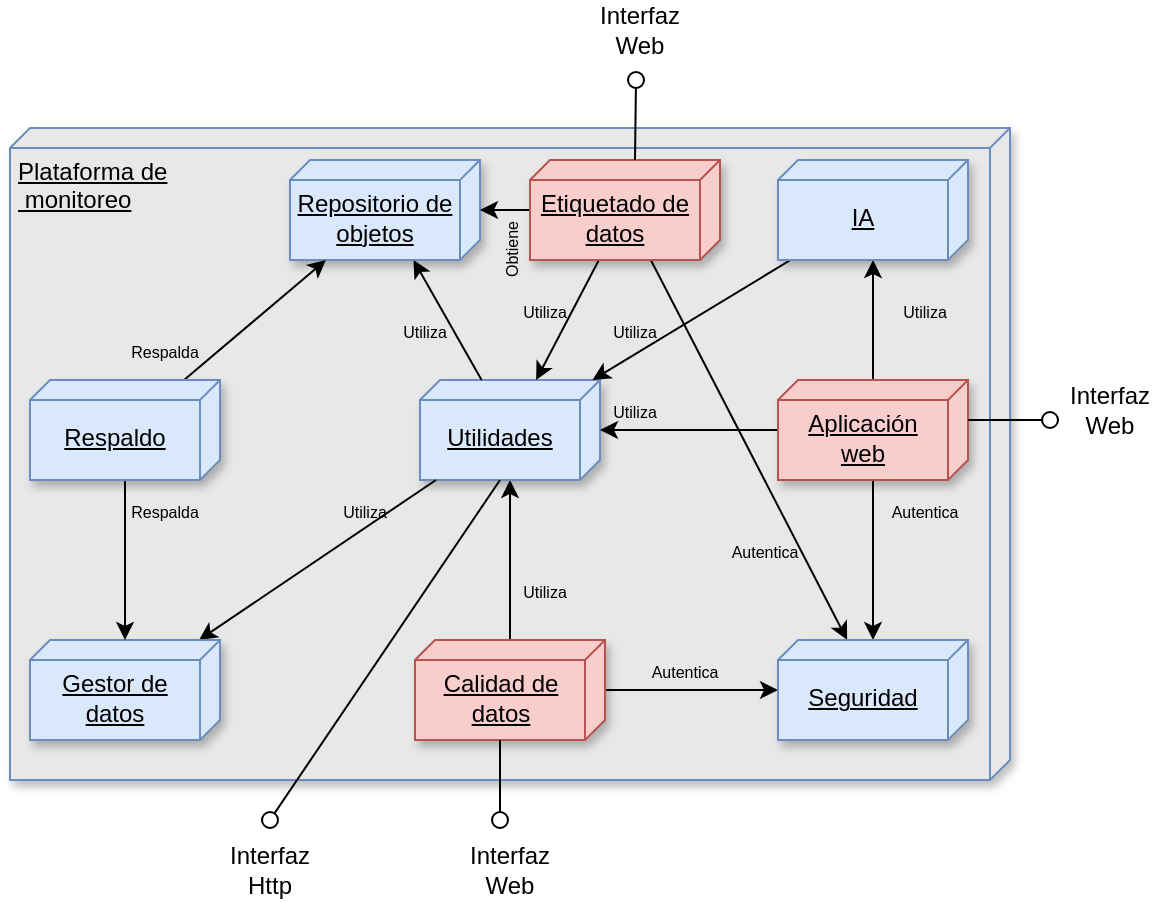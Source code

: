 <mxfile version="28.0.6" pages="6">
  <diagram name="Diagrama de bloques - Arquitectura modular - 20250728" id="MEG_cbzWBPTTH5SXCxHo">
    <mxGraphModel dx="983" dy="603" grid="1" gridSize="10" guides="1" tooltips="1" connect="1" arrows="1" fold="1" page="1" pageScale="1" pageWidth="827" pageHeight="1169" math="0" shadow="0">
      <root>
        <mxCell id="f_i-K1Z-ysXLhmoM3pZt-0" />
        <mxCell id="f_i-K1Z-ysXLhmoM3pZt-1" parent="f_i-K1Z-ysXLhmoM3pZt-0" />
        <mxCell id="f_i-K1Z-ysXLhmoM3pZt-18" value="Plataforma de&lt;div&gt;&amp;nbsp;monitoreo&lt;/div&gt;" style="verticalAlign=top;align=left;spacingTop=8;spacingLeft=2;spacingRight=12;shape=cube;size=10;direction=south;fontStyle=4;html=1;whiteSpace=wrap;shadow=1;fillColor=#E8E8E8;strokeColor=#6c8ebf;movable=1;resizable=1;rotatable=1;deletable=1;editable=1;locked=0;connectable=1;" vertex="1" parent="f_i-K1Z-ysXLhmoM3pZt-1">
          <mxGeometry x="30" y="124" width="500" height="326" as="geometry" />
        </mxCell>
        <mxCell id="2E-rMkRNf5AgmyVabMKR-10" style="edgeStyle=orthogonalEdgeStyle;rounded=0;orthogonalLoop=1;jettySize=auto;html=1;endArrow=none;endFill=0;startArrow=classic;startFill=1;" edge="1" parent="f_i-K1Z-ysXLhmoM3pZt-1" source="f_i-K1Z-ysXLhmoM3pZt-20" target="f_i-K1Z-ysXLhmoM3pZt-51">
          <mxGeometry relative="1" as="geometry" />
        </mxCell>
        <mxCell id="f_i-K1Z-ysXLhmoM3pZt-20" value="Utilidades" style="verticalAlign=middle;align=center;spacingTop=8;spacingLeft=2;spacingRight=12;shape=cube;size=10;direction=south;fontStyle=4;html=1;whiteSpace=wrap;shadow=1;fillColor=#dae8fc;strokeColor=#6c8ebf;movable=1;resizable=1;rotatable=1;deletable=1;editable=1;locked=0;connectable=1;" vertex="1" parent="f_i-K1Z-ysXLhmoM3pZt-1">
          <mxGeometry x="235" y="250" width="90" height="50" as="geometry" />
        </mxCell>
        <mxCell id="2E-rMkRNf5AgmyVabMKR-14" style="rounded=0;orthogonalLoop=1;jettySize=auto;html=1;endArrow=none;endFill=0;startArrow=classic;startFill=1;" edge="1" parent="f_i-K1Z-ysXLhmoM3pZt-1" source="f_i-K1Z-ysXLhmoM3pZt-21" target="f_i-K1Z-ysXLhmoM3pZt-20">
          <mxGeometry relative="1" as="geometry" />
        </mxCell>
        <mxCell id="f_i-K1Z-ysXLhmoM3pZt-21" value="Repositorio de objetos" style="verticalAlign=middle;align=center;spacingTop=8;spacingLeft=2;spacingRight=12;shape=cube;size=10;direction=south;fontStyle=4;html=1;whiteSpace=wrap;shadow=1;fillColor=#dae8fc;strokeColor=#6c8ebf;movable=1;resizable=1;rotatable=1;deletable=1;editable=1;locked=0;connectable=1;" vertex="1" parent="f_i-K1Z-ysXLhmoM3pZt-1">
          <mxGeometry x="170" y="140" width="95" height="50" as="geometry" />
        </mxCell>
        <mxCell id="2E-rMkRNf5AgmyVabMKR-6" style="rounded=0;orthogonalLoop=1;jettySize=auto;html=1;" edge="1" parent="f_i-K1Z-ysXLhmoM3pZt-1" source="f_i-K1Z-ysXLhmoM3pZt-25" target="f_i-K1Z-ysXLhmoM3pZt-20">
          <mxGeometry relative="1" as="geometry" />
        </mxCell>
        <mxCell id="2E-rMkRNf5AgmyVabMKR-9" style="edgeStyle=orthogonalEdgeStyle;rounded=0;orthogonalLoop=1;jettySize=auto;html=1;startArrow=classic;startFill=1;endArrow=none;endFill=0;" edge="1" parent="f_i-K1Z-ysXLhmoM3pZt-1" source="f_i-K1Z-ysXLhmoM3pZt-25" target="f_i-K1Z-ysXLhmoM3pZt-28">
          <mxGeometry relative="1" as="geometry" />
        </mxCell>
        <mxCell id="f_i-K1Z-ysXLhmoM3pZt-25" value="IA" style="verticalAlign=middle;align=center;spacingTop=8;spacingLeft=2;spacingRight=12;shape=cube;size=10;direction=south;fontStyle=4;html=1;whiteSpace=wrap;shadow=1;fillColor=#dae8fc;strokeColor=#6c8ebf;movable=1;resizable=1;rotatable=1;deletable=1;editable=1;locked=0;connectable=1;" vertex="1" parent="f_i-K1Z-ysXLhmoM3pZt-1">
          <mxGeometry x="414" y="140" width="95" height="50" as="geometry" />
        </mxCell>
        <mxCell id="2E-rMkRNf5AgmyVabMKR-12" style="rounded=0;orthogonalLoop=1;jettySize=auto;html=1;startArrow=classic;startFill=1;endArrow=none;endFill=0;" edge="1" parent="f_i-K1Z-ysXLhmoM3pZt-1" source="f_i-K1Z-ysXLhmoM3pZt-26" target="f_i-K1Z-ysXLhmoM3pZt-20">
          <mxGeometry relative="1" as="geometry" />
        </mxCell>
        <mxCell id="f_i-K1Z-ysXLhmoM3pZt-26" value="Gestor de datos" style="verticalAlign=middle;align=center;spacingTop=8;spacingLeft=2;spacingRight=12;shape=cube;size=10;direction=south;fontStyle=4;html=1;whiteSpace=wrap;shadow=1;fillColor=#dae8fc;strokeColor=#6c8ebf;movable=1;resizable=1;rotatable=1;deletable=1;editable=1;locked=0;connectable=1;" vertex="1" parent="f_i-K1Z-ysXLhmoM3pZt-1">
          <mxGeometry x="40" y="380" width="95" height="50" as="geometry" />
        </mxCell>
        <mxCell id="2E-rMkRNf5AgmyVabMKR-8" style="edgeStyle=orthogonalEdgeStyle;rounded=0;orthogonalLoop=1;jettySize=auto;html=1;" edge="1" parent="f_i-K1Z-ysXLhmoM3pZt-1" source="f_i-K1Z-ysXLhmoM3pZt-28" target="f_i-K1Z-ysXLhmoM3pZt-38">
          <mxGeometry relative="1" as="geometry" />
        </mxCell>
        <mxCell id="2E-rMkRNf5AgmyVabMKR-11" style="edgeStyle=orthogonalEdgeStyle;rounded=0;orthogonalLoop=1;jettySize=auto;html=1;" edge="1" parent="f_i-K1Z-ysXLhmoM3pZt-1" source="f_i-K1Z-ysXLhmoM3pZt-28" target="f_i-K1Z-ysXLhmoM3pZt-20">
          <mxGeometry relative="1" as="geometry" />
        </mxCell>
        <mxCell id="f_i-K1Z-ysXLhmoM3pZt-28" value="Aplicación&lt;div&gt;web&lt;/div&gt;" style="verticalAlign=middle;align=center;spacingTop=8;spacingLeft=2;spacingRight=12;shape=cube;size=10;direction=south;fontStyle=4;html=1;whiteSpace=wrap;shadow=1;fillColor=#f8cecc;strokeColor=#b85450;movable=1;resizable=1;rotatable=1;deletable=1;editable=1;locked=0;connectable=1;" vertex="1" parent="f_i-K1Z-ysXLhmoM3pZt-1">
          <mxGeometry x="414" y="250" width="95" height="50" as="geometry" />
        </mxCell>
        <mxCell id="2E-rMkRNf5AgmyVabMKR-3" style="edgeStyle=orthogonalEdgeStyle;rounded=0;orthogonalLoop=1;jettySize=auto;html=1;" edge="1" parent="f_i-K1Z-ysXLhmoM3pZt-1" source="f_i-K1Z-ysXLhmoM3pZt-42" target="f_i-K1Z-ysXLhmoM3pZt-26">
          <mxGeometry relative="1" as="geometry" />
        </mxCell>
        <mxCell id="2E-rMkRNf5AgmyVabMKR-4" style="rounded=0;orthogonalLoop=1;jettySize=auto;html=1;" edge="1" parent="f_i-K1Z-ysXLhmoM3pZt-1" source="f_i-K1Z-ysXLhmoM3pZt-42" target="f_i-K1Z-ysXLhmoM3pZt-21">
          <mxGeometry relative="1" as="geometry" />
        </mxCell>
        <mxCell id="f_i-K1Z-ysXLhmoM3pZt-42" value="Respaldo" style="verticalAlign=middle;align=center;spacingTop=8;spacingLeft=2;spacingRight=12;shape=cube;size=10;direction=south;fontStyle=4;html=1;whiteSpace=wrap;shadow=1;fillColor=#dae8fc;strokeColor=#6c8ebf;movable=1;resizable=1;rotatable=1;deletable=1;editable=1;locked=0;connectable=1;" vertex="1" parent="f_i-K1Z-ysXLhmoM3pZt-1">
          <mxGeometry x="40" y="250" width="95" height="50" as="geometry" />
        </mxCell>
        <mxCell id="2E-rMkRNf5AgmyVabMKR-5" style="edgeStyle=orthogonalEdgeStyle;rounded=0;orthogonalLoop=1;jettySize=auto;html=1;" edge="1" parent="f_i-K1Z-ysXLhmoM3pZt-1" source="f_i-K1Z-ysXLhmoM3pZt-47" target="f_i-K1Z-ysXLhmoM3pZt-21">
          <mxGeometry relative="1" as="geometry" />
        </mxCell>
        <mxCell id="2E-rMkRNf5AgmyVabMKR-7" style="rounded=0;orthogonalLoop=1;jettySize=auto;html=1;" edge="1" parent="f_i-K1Z-ysXLhmoM3pZt-1" source="f_i-K1Z-ysXLhmoM3pZt-47" target="f_i-K1Z-ysXLhmoM3pZt-38">
          <mxGeometry relative="1" as="geometry" />
        </mxCell>
        <mxCell id="2E-rMkRNf5AgmyVabMKR-13" style="rounded=0;orthogonalLoop=1;jettySize=auto;html=1;" edge="1" parent="f_i-K1Z-ysXLhmoM3pZt-1" source="f_i-K1Z-ysXLhmoM3pZt-47" target="f_i-K1Z-ysXLhmoM3pZt-20">
          <mxGeometry relative="1" as="geometry" />
        </mxCell>
        <mxCell id="f_i-K1Z-ysXLhmoM3pZt-47" value="Etiquetado de datos" style="verticalAlign=middle;align=center;spacingTop=8;spacingLeft=2;spacingRight=12;shape=cube;size=10;direction=south;fontStyle=4;html=1;whiteSpace=wrap;shadow=1;fillColor=#f8cecc;strokeColor=#b85450;movable=1;resizable=1;rotatable=1;deletable=1;editable=1;locked=0;connectable=1;" vertex="1" parent="f_i-K1Z-ysXLhmoM3pZt-1">
          <mxGeometry x="290" y="140" width="95" height="50" as="geometry" />
        </mxCell>
        <mxCell id="2E-rMkRNf5AgmyVabMKR-26" style="rounded=0;orthogonalLoop=1;jettySize=auto;html=1;" edge="1" parent="f_i-K1Z-ysXLhmoM3pZt-1" source="f_i-K1Z-ysXLhmoM3pZt-51" target="f_i-K1Z-ysXLhmoM3pZt-38">
          <mxGeometry relative="1" as="geometry" />
        </mxCell>
        <mxCell id="f_i-K1Z-ysXLhmoM3pZt-51" value="Calidad de datos" style="verticalAlign=middle;align=center;spacingTop=8;spacingLeft=2;spacingRight=12;shape=cube;size=10;direction=south;fontStyle=4;html=1;whiteSpace=wrap;shadow=1;fillColor=#f8cecc;strokeColor=#b85450;movable=1;resizable=1;rotatable=1;deletable=1;editable=1;locked=0;connectable=1;" vertex="1" parent="f_i-K1Z-ysXLhmoM3pZt-1">
          <mxGeometry x="232.5" y="380" width="95" height="50" as="geometry" />
        </mxCell>
        <mxCell id="f_i-K1Z-ysXLhmoM3pZt-38" value="Seguridad" style="verticalAlign=middle;align=center;spacingTop=8;spacingLeft=2;spacingRight=12;shape=cube;size=10;direction=south;fontStyle=4;html=1;whiteSpace=wrap;shadow=1;fillColor=#dae8fc;strokeColor=#6c8ebf;movable=1;resizable=1;rotatable=1;deletable=1;editable=1;locked=0;connectable=1;" vertex="1" parent="f_i-K1Z-ysXLhmoM3pZt-1">
          <mxGeometry x="414" y="380" width="95" height="50" as="geometry" />
        </mxCell>
        <mxCell id="2E-rMkRNf5AgmyVabMKR-15" value="&lt;font style=&quot;font-size: 8px;&quot;&gt;Respalda&lt;/font&gt;" style="text;html=1;align=center;verticalAlign=middle;whiteSpace=wrap;rounded=0;" vertex="1" parent="f_i-K1Z-ysXLhmoM3pZt-1">
          <mxGeometry x="90" y="230" width="35" height="10" as="geometry" />
        </mxCell>
        <mxCell id="2E-rMkRNf5AgmyVabMKR-16" value="&lt;font style=&quot;font-size: 8px;&quot;&gt;Respalda&lt;/font&gt;" style="text;html=1;align=center;verticalAlign=middle;whiteSpace=wrap;rounded=0;" vertex="1" parent="f_i-K1Z-ysXLhmoM3pZt-1">
          <mxGeometry x="90" y="310" width="35" height="10" as="geometry" />
        </mxCell>
        <mxCell id="2E-rMkRNf5AgmyVabMKR-17" value="&lt;span style=&quot;font-size: 8px;&quot;&gt;Utiliza&lt;/span&gt;" style="text;html=1;align=center;verticalAlign=middle;whiteSpace=wrap;rounded=0;" vertex="1" parent="f_i-K1Z-ysXLhmoM3pZt-1">
          <mxGeometry x="220" y="220" width="35" height="10" as="geometry" />
        </mxCell>
        <mxCell id="2E-rMkRNf5AgmyVabMKR-18" value="&lt;span style=&quot;font-size: 8px;&quot;&gt;Obtiene&lt;/span&gt;" style="text;html=1;align=center;verticalAlign=middle;whiteSpace=wrap;rounded=0;rotation=-90;" vertex="1" parent="f_i-K1Z-ysXLhmoM3pZt-1">
          <mxGeometry x="262.5" y="180" width="35" height="10" as="geometry" />
        </mxCell>
        <mxCell id="2E-rMkRNf5AgmyVabMKR-19" value="&lt;span style=&quot;font-size: 8px;&quot;&gt;Utiliza&lt;/span&gt;" style="text;html=1;align=center;verticalAlign=middle;whiteSpace=wrap;rounded=0;rotation=0;" vertex="1" parent="f_i-K1Z-ysXLhmoM3pZt-1">
          <mxGeometry x="280" y="210" width="35" height="10" as="geometry" />
        </mxCell>
        <mxCell id="2E-rMkRNf5AgmyVabMKR-21" value="&lt;span style=&quot;font-size: 8px;&quot;&gt;Utiliza&lt;/span&gt;" style="text;html=1;align=center;verticalAlign=middle;whiteSpace=wrap;rounded=0;rotation=0;" vertex="1" parent="f_i-K1Z-ysXLhmoM3pZt-1">
          <mxGeometry x="325" y="220" width="35" height="10" as="geometry" />
        </mxCell>
        <mxCell id="2E-rMkRNf5AgmyVabMKR-22" value="&lt;span style=&quot;font-size: 8px;&quot;&gt;Autentica&lt;/span&gt;" style="text;html=1;align=center;verticalAlign=middle;whiteSpace=wrap;rounded=0;rotation=0;" vertex="1" parent="f_i-K1Z-ysXLhmoM3pZt-1">
          <mxGeometry x="350" y="390" width="35" height="10" as="geometry" />
        </mxCell>
        <mxCell id="2E-rMkRNf5AgmyVabMKR-23" value="&lt;span style=&quot;font-size: 8px;&quot;&gt;Autentica&lt;/span&gt;" style="text;html=1;align=center;verticalAlign=middle;whiteSpace=wrap;rounded=0;rotation=0;" vertex="1" parent="f_i-K1Z-ysXLhmoM3pZt-1">
          <mxGeometry x="470" y="310" width="35" height="10" as="geometry" />
        </mxCell>
        <mxCell id="2E-rMkRNf5AgmyVabMKR-24" value="&lt;span style=&quot;font-size: 8px;&quot;&gt;Utiliza&lt;/span&gt;" style="text;html=1;align=center;verticalAlign=middle;whiteSpace=wrap;rounded=0;rotation=0;" vertex="1" parent="f_i-K1Z-ysXLhmoM3pZt-1">
          <mxGeometry x="325" y="260" width="35" height="10" as="geometry" />
        </mxCell>
        <mxCell id="2E-rMkRNf5AgmyVabMKR-25" value="&lt;span style=&quot;font-size: 8px;&quot;&gt;Utiliza&lt;/span&gt;" style="text;html=1;align=center;verticalAlign=middle;whiteSpace=wrap;rounded=0;rotation=0;" vertex="1" parent="f_i-K1Z-ysXLhmoM3pZt-1">
          <mxGeometry x="470" y="210" width="35" height="10" as="geometry" />
        </mxCell>
        <mxCell id="2E-rMkRNf5AgmyVabMKR-27" value="&lt;span style=&quot;font-size: 8px;&quot;&gt;Autentica&lt;/span&gt;" style="text;html=1;align=center;verticalAlign=middle;whiteSpace=wrap;rounded=0;rotation=0;" vertex="1" parent="f_i-K1Z-ysXLhmoM3pZt-1">
          <mxGeometry x="390" y="330" width="35" height="10" as="geometry" />
        </mxCell>
        <mxCell id="2E-rMkRNf5AgmyVabMKR-29" value="&lt;span style=&quot;font-size: 8px;&quot;&gt;Utiliza&lt;/span&gt;" style="text;html=1;align=center;verticalAlign=middle;whiteSpace=wrap;rounded=0;" vertex="1" parent="f_i-K1Z-ysXLhmoM3pZt-1">
          <mxGeometry x="280" y="350" width="35" height="10" as="geometry" />
        </mxCell>
        <mxCell id="2E-rMkRNf5AgmyVabMKR-30" value="&lt;span style=&quot;font-size: 8px;&quot;&gt;Utiliza&lt;/span&gt;" style="text;html=1;align=center;verticalAlign=middle;whiteSpace=wrap;rounded=0;" vertex="1" parent="f_i-K1Z-ysXLhmoM3pZt-1">
          <mxGeometry x="190" y="310" width="35" height="10" as="geometry" />
        </mxCell>
        <mxCell id="2E-rMkRNf5AgmyVabMKR-32" value="" style="html=1;verticalAlign=bottom;labelBackgroundColor=none;endArrow=oval;endFill=0;endSize=8;rounded=0;exitX=0;exitY=0;exitDx=0;exitDy=42.5;exitPerimeter=0;" edge="1" parent="f_i-K1Z-ysXLhmoM3pZt-1" source="f_i-K1Z-ysXLhmoM3pZt-47">
          <mxGeometry width="160" relative="1" as="geometry">
            <mxPoint x="333" y="60" as="sourcePoint" />
            <mxPoint x="343" y="100" as="targetPoint" />
          </mxGeometry>
        </mxCell>
        <mxCell id="2E-rMkRNf5AgmyVabMKR-33" value="" style="html=1;verticalAlign=bottom;labelBackgroundColor=none;endArrow=oval;endFill=0;endSize=8;rounded=0;exitX=0;exitY=0;exitDx=20;exitDy=0;exitPerimeter=0;" edge="1" parent="f_i-K1Z-ysXLhmoM3pZt-1" source="f_i-K1Z-ysXLhmoM3pZt-28">
          <mxGeometry width="160" relative="1" as="geometry">
            <mxPoint x="600" y="280" as="sourcePoint" />
            <mxPoint x="550" y="270" as="targetPoint" />
          </mxGeometry>
        </mxCell>
        <mxCell id="2E-rMkRNf5AgmyVabMKR-34" value="" style="html=1;verticalAlign=bottom;labelBackgroundColor=none;endArrow=oval;endFill=0;endSize=8;rounded=0;exitX=0;exitY=0;exitDx=50;exitDy=52.5;exitPerimeter=0;" edge="1" parent="f_i-K1Z-ysXLhmoM3pZt-1" source="f_i-K1Z-ysXLhmoM3pZt-51">
          <mxGeometry width="160" relative="1" as="geometry">
            <mxPoint x="255" y="500" as="sourcePoint" />
            <mxPoint x="275" y="470" as="targetPoint" />
          </mxGeometry>
        </mxCell>
        <mxCell id="2E-rMkRNf5AgmyVabMKR-35" value="" style="html=1;verticalAlign=bottom;labelBackgroundColor=none;endArrow=oval;endFill=0;endSize=8;rounded=0;exitX=0;exitY=0;exitDx=50;exitDy=50;exitPerimeter=0;" edge="1" parent="f_i-K1Z-ysXLhmoM3pZt-1" source="f_i-K1Z-ysXLhmoM3pZt-20">
          <mxGeometry width="160" relative="1" as="geometry">
            <mxPoint x="255" y="295" as="sourcePoint" />
            <mxPoint x="160" y="470" as="targetPoint" />
          </mxGeometry>
        </mxCell>
        <mxCell id="2E-rMkRNf5AgmyVabMKR-36" value="Interfaz Web" style="text;html=1;align=center;verticalAlign=middle;whiteSpace=wrap;rounded=0;" vertex="1" parent="f_i-K1Z-ysXLhmoM3pZt-1">
          <mxGeometry x="315" y="60" width="60" height="30" as="geometry" />
        </mxCell>
        <mxCell id="2E-rMkRNf5AgmyVabMKR-37" value="Interfaz Web" style="text;html=1;align=center;verticalAlign=middle;whiteSpace=wrap;rounded=0;" vertex="1" parent="f_i-K1Z-ysXLhmoM3pZt-1">
          <mxGeometry x="550" y="250" width="60" height="30" as="geometry" />
        </mxCell>
        <mxCell id="2E-rMkRNf5AgmyVabMKR-38" value="Interfaz Web" style="text;html=1;align=center;verticalAlign=middle;whiteSpace=wrap;rounded=0;" vertex="1" parent="f_i-K1Z-ysXLhmoM3pZt-1">
          <mxGeometry x="250" y="480" width="60" height="30" as="geometry" />
        </mxCell>
        <mxCell id="2E-rMkRNf5AgmyVabMKR-39" value="Interfaz Http" style="text;html=1;align=center;verticalAlign=middle;whiteSpace=wrap;rounded=0;" vertex="1" parent="f_i-K1Z-ysXLhmoM3pZt-1">
          <mxGeometry x="130" y="480" width="60" height="30" as="geometry" />
        </mxCell>
      </root>
    </mxGraphModel>
  </diagram>
  <diagram id="m68ucVWeR6zQB1FBilZQ" name="Diagrama de bloques - Modulos - Final">
    <mxGraphModel dx="1426" dy="875" grid="1" gridSize="10" guides="1" tooltips="1" connect="1" arrows="1" fold="1" page="1" pageScale="1" pageWidth="827" pageHeight="1169" math="0" shadow="0">
      <root>
        <mxCell id="0" />
        <mxCell id="1" parent="0" />
        <mxCell id="6j0EwPkTre_6MSGywetc-1" value="" style="shape=link;html=1;rounded=0;shadow=1;" parent="1" edge="1">
          <mxGeometry width="100" relative="1" as="geometry">
            <mxPoint x="20" y="480" as="sourcePoint" />
            <mxPoint x="800" y="480" as="targetPoint" />
          </mxGeometry>
        </mxCell>
        <mxCell id="6j0EwPkTre_6MSGywetc-2" value="" style="endArrow=none;dashed=1;html=1;dashPattern=1 3;strokeWidth=2;rounded=0;shadow=1;" parent="1" edge="1">
          <mxGeometry width="50" height="50" relative="1" as="geometry">
            <mxPoint x="560" y="470" as="sourcePoint" />
            <mxPoint x="560" y="76" as="targetPoint" />
          </mxGeometry>
        </mxCell>
        <mxCell id="6j0EwPkTre_6MSGywetc-3" value="" style="endArrow=none;dashed=1;html=1;dashPattern=1 3;strokeWidth=2;rounded=0;shadow=1;strokeColor=default;" parent="1" edge="1">
          <mxGeometry width="50" height="50" relative="1" as="geometry">
            <mxPoint x="710" y="480" as="sourcePoint" />
            <mxPoint x="710" y="76" as="targetPoint" />
          </mxGeometry>
        </mxCell>
        <mxCell id="6j0EwPkTre_6MSGywetc-4" value="&lt;font style=&quot;font-size: 8px;&quot;&gt;Usuario&lt;/font&gt;&lt;div style=&quot;font-size: 8px;&quot;&gt;&lt;font style=&quot;font-size: 8px;&quot;&gt;geomática&lt;/font&gt;&lt;/div&gt;" style="shape=umlActor;html=1;verticalLabelPosition=bottom;verticalAlign=top;align=center;shadow=1;gradientColor=default;textShadow=1;fontStyle=1" parent="1" vertex="1">
          <mxGeometry x="615" y="210" width="30" height="60" as="geometry" />
        </mxCell>
        <mxCell id="6j0EwPkTre_6MSGywetc-5" value="&lt;font style=&quot;font-size: 8px;&quot;&gt;Usuario&lt;/font&gt;&lt;div style=&quot;font-size: 8px;&quot;&gt;&lt;font style=&quot;font-size: 8px;&quot;&gt;&lt;font style=&quot;font-size: 8px;&quot;&gt;áreas&amp;nbsp;&lt;/font&gt;&lt;span style=&quot;background-color: initial;&quot;&gt;verdes&lt;/span&gt;&lt;/font&gt;&lt;/div&gt;" style="shape=umlActor;html=1;verticalLabelPosition=bottom;verticalAlign=top;align=center;shadow=1;gradientColor=default;textShadow=1;fontStyle=1" parent="1" vertex="1">
          <mxGeometry x="745" y="380" width="30" height="60" as="geometry" />
        </mxCell>
        <mxCell id="6j0EwPkTre_6MSGywetc-6" style="rounded=0;orthogonalLoop=1;jettySize=auto;html=1;entryX=0.5;entryY=0.5;entryDx=0;entryDy=0;entryPerimeter=0;edgeStyle=orthogonalEdgeStyle;shadow=1;" parent="1" source="6j0EwPkTre_6MSGywetc-5" target="6j0EwPkTre_6MSGywetc-4" edge="1">
          <mxGeometry relative="1" as="geometry">
            <Array as="points">
              <mxPoint x="765" y="240" />
            </Array>
          </mxGeometry>
        </mxCell>
        <mxCell id="6j0EwPkTre_6MSGywetc-7" value="&lt;font style=&quot;font-size: 8px;&quot;&gt;Solicita&lt;/font&gt;&lt;div style=&quot;font-size: 8px;&quot;&gt;&lt;font style=&quot;font-size: 8px;&quot;&gt;imágenes&lt;/font&gt;&lt;/div&gt;&lt;div style=&quot;font-size: 8px;&quot;&gt;&lt;font style=&quot;font-size: 8px;&quot;&gt;de&lt;/font&gt;&lt;/div&gt;&lt;div style=&quot;font-size: 8px;&quot;&gt;&lt;font style=&quot;font-size: 8px;&quot;&gt;zona específica&lt;/font&gt;&lt;/div&gt;" style="edgeLabel;html=1;align=center;verticalAlign=middle;resizable=0;points=[];shadow=1;labelBackgroundColor=none;labelBorderColor=none;textShadow=1;fontStyle=1" parent="6j0EwPkTre_6MSGywetc-6" vertex="1" connectable="0">
          <mxGeometry x="-0.395" y="-5" relative="1" as="geometry">
            <mxPoint x="-20" y="-82" as="offset" />
          </mxGeometry>
        </mxCell>
        <mxCell id="6j0EwPkTre_6MSGywetc-8" style="edgeStyle=orthogonalEdgeStyle;rounded=0;orthogonalLoop=1;jettySize=auto;html=1;shadow=1;" parent="1" source="6j0EwPkTre_6MSGywetc-4" edge="1">
          <mxGeometry relative="1" as="geometry">
            <Array as="points">
              <mxPoint x="630" y="200" />
            </Array>
            <mxPoint x="630" y="180" as="targetPoint" />
          </mxGeometry>
        </mxCell>
        <mxCell id="6j0EwPkTre_6MSGywetc-9" value="&lt;font style=&quot;font-size: 8px;&quot;&gt;Realiza&amp;nbsp;&lt;/font&gt;&lt;div style=&quot;font-size: 8px;&quot;&gt;&lt;font style=&quot;font-size: 8px;&quot;&gt;vuelos&lt;/font&gt;&lt;/div&gt;" style="edgeLabel;html=1;align=center;verticalAlign=middle;resizable=0;points=[];shadow=1;labelBackgroundColor=none;textShadow=1;fontStyle=1" parent="6j0EwPkTre_6MSGywetc-8" vertex="1" connectable="0">
          <mxGeometry x="-0.005" y="-2" relative="1" as="geometry">
            <mxPoint x="27" y="2" as="offset" />
          </mxGeometry>
        </mxCell>
        <mxCell id="6j0EwPkTre_6MSGywetc-10" value="Google&lt;div&gt;&amp;nbsp;maps&lt;/div&gt;" style="verticalAlign=middle;align=center;spacingTop=8;spacingLeft=2;spacingRight=12;shape=cube;size=10;direction=south;fontStyle=4;html=1;whiteSpace=wrap;shadow=1;fillColor=#fff2cc;strokeColor=#d6b656;" parent="1" vertex="1">
          <mxGeometry x="420" y="500" width="95" height="50" as="geometry" />
        </mxCell>
        <mxCell id="6j0EwPkTre_6MSGywetc-11" value="Ecosistema interno" style="text;strokeColor=none;fillColor=none;html=1;fontSize=24;fontStyle=1;verticalAlign=middle;align=left;shadow=1;" parent="1" vertex="1">
          <mxGeometry x="20" y="20" width="100" height="40" as="geometry" />
        </mxCell>
        <mxCell id="6j0EwPkTre_6MSGywetc-12" value="Geomática" style="text;align=center;fontStyle=1;verticalAlign=middle;spacingLeft=3;spacingRight=3;strokeColor=none;rotatable=0;points=[[0,0.5],[1,0.5]];portConstraint=eastwest;html=1;shadow=1;" parent="1" vertex="1">
          <mxGeometry x="590" y="54" width="80" height="26" as="geometry" />
        </mxCell>
        <mxCell id="6j0EwPkTre_6MSGywetc-13" value="DDSI" style="text;align=center;fontStyle=1;verticalAlign=middle;spacingLeft=3;spacingRight=3;strokeColor=none;rotatable=0;points=[[0,0.5],[1,0.5]];portConstraint=eastwest;html=1;shadow=1;" parent="1" vertex="1">
          <mxGeometry x="270" y="58" width="80" height="26" as="geometry" />
        </mxCell>
        <mxCell id="6j0EwPkTre_6MSGywetc-14" value="Areas verdes" style="text;align=center;fontStyle=1;verticalAlign=middle;spacingLeft=3;spacingRight=3;strokeColor=none;rotatable=0;points=[[0,0.5],[1,0.5]];portConstraint=eastwest;html=1;shadow=1;" parent="1" vertex="1">
          <mxGeometry x="720" y="54" width="80" height="26" as="geometry" />
        </mxCell>
        <mxCell id="6j0EwPkTre_6MSGywetc-15" value="Ecosistema externo" style="text;strokeColor=none;fillColor=none;html=1;fontSize=24;fontStyle=1;verticalAlign=middle;align=left;shadow=1;sketch=1;curveFitting=1;jiggle=2;rounded=0;" parent="1" vertex="1">
          <mxGeometry x="20" y="490" width="100" height="40" as="geometry" />
        </mxCell>
        <mxCell id="6j0EwPkTre_6MSGywetc-16" value="Sistemas de la IM" style="verticalAlign=top;align=left;spacingTop=8;spacingLeft=2;spacingRight=12;shape=cube;size=10;direction=south;fontStyle=4;html=1;whiteSpace=wrap;shadow=1;fillColor=#F5F5F5;fontColor=#333333;strokeColor=#666666;" parent="1" vertex="1">
          <mxGeometry x="20" y="84" width="530" height="376" as="geometry" />
        </mxCell>
        <mxCell id="6j0EwPkTre_6MSGywetc-17" value="Plataforma de monitoreo" style="verticalAlign=top;align=left;spacingTop=8;spacingLeft=2;spacingRight=12;shape=cube;size=10;direction=south;fontStyle=4;html=1;whiteSpace=wrap;shadow=1;fillColor=#E8E8E8;strokeColor=#6c8ebf;movable=1;resizable=1;rotatable=1;deletable=1;editable=1;locked=0;connectable=1;" parent="1" vertex="1">
          <mxGeometry x="30" y="124" width="500" height="326" as="geometry" />
        </mxCell>
        <mxCell id="6j0EwPkTre_6MSGywetc-18" style="rounded=0;orthogonalLoop=1;jettySize=auto;html=1;shadow=1;movable=0;resizable=0;rotatable=0;deletable=0;editable=0;locked=1;connectable=0;" parent="1" source="6j0EwPkTre_6MSGywetc-20" target="6j0EwPkTre_6MSGywetc-21" edge="1">
          <mxGeometry relative="1" as="geometry" />
        </mxCell>
        <mxCell id="6j0EwPkTre_6MSGywetc-20" value="Mini-apps" style="verticalAlign=middle;align=center;spacingTop=8;spacingLeft=2;spacingRight=12;shape=cube;size=10;direction=south;fontStyle=4;html=1;whiteSpace=wrap;shadow=1;fillColor=#dae8fc;strokeColor=#6c8ebf;movable=0;resizable=0;rotatable=0;deletable=0;editable=0;locked=1;connectable=0;" parent="1" vertex="1">
          <mxGeometry x="422.5" y="140" width="90" height="50" as="geometry" />
        </mxCell>
        <mxCell id="6j0EwPkTre_6MSGywetc-21" value="Repositorio de objetos" style="verticalAlign=middle;align=center;spacingTop=8;spacingLeft=2;spacingRight=12;shape=cube;size=10;direction=south;fontStyle=4;html=1;whiteSpace=wrap;shadow=1;fillColor=#dae8fc;strokeColor=#6c8ebf;movable=0;resizable=0;rotatable=0;deletable=0;editable=0;locked=1;connectable=0;" parent="1" vertex="1">
          <mxGeometry x="170" y="140" width="95" height="50" as="geometry" />
        </mxCell>
        <mxCell id="Msu8M1SkJzMI2zIytD5y-18" style="rounded=0;orthogonalLoop=1;jettySize=auto;html=1;startArrow=classic;startFill=1;movable=0;resizable=0;rotatable=0;deletable=0;editable=0;locked=1;connectable=0;" parent="1" source="6j0EwPkTre_6MSGywetc-26" target="6j0EwPkTre_6MSGywetc-27" edge="1">
          <mxGeometry relative="1" as="geometry" />
        </mxCell>
        <mxCell id="Msu8M1SkJzMI2zIytD5y-26" style="rounded=0;orthogonalLoop=1;jettySize=auto;html=1;movable=0;resizable=0;rotatable=0;deletable=0;editable=0;locked=1;connectable=0;" parent="1" source="6j0EwPkTre_6MSGywetc-26" target="6j0EwPkTre_6MSGywetc-21" edge="1">
          <mxGeometry relative="1" as="geometry" />
        </mxCell>
        <mxCell id="Msu8M1SkJzMI2zIytD5y-27" value="&lt;font style=&quot;font-size: 8px;&quot;&gt;Obtiene&lt;/font&gt;" style="edgeLabel;html=1;align=center;verticalAlign=middle;resizable=0;points=[];labelBackgroundColor=none;textShadow=1;fontStyle=1" parent="Msu8M1SkJzMI2zIytD5y-26" vertex="1" connectable="0">
          <mxGeometry x="-0.332" y="-2" relative="1" as="geometry">
            <mxPoint x="21" y="-1" as="offset" />
          </mxGeometry>
        </mxCell>
        <mxCell id="6j0EwPkTre_6MSGywetc-26" value="IA" style="verticalAlign=middle;align=center;spacingTop=8;spacingLeft=2;spacingRight=12;shape=cube;size=10;direction=south;fontStyle=4;html=1;whiteSpace=wrap;shadow=1;fillColor=#e1d5e7;strokeColor=#9673a6;movable=0;resizable=0;rotatable=0;deletable=0;editable=0;locked=1;connectable=0;" parent="1" vertex="1">
          <mxGeometry x="300" y="210" width="95" height="50" as="geometry" />
        </mxCell>
        <mxCell id="6j0EwPkTre_6MSGywetc-27" value="Gestor de datos" style="verticalAlign=middle;align=center;spacingTop=8;spacingLeft=2;spacingRight=12;shape=cube;size=10;direction=south;fontStyle=4;html=1;whiteSpace=wrap;shadow=1;fillColor=#dae8fc;strokeColor=#6c8ebf;movable=0;resizable=0;rotatable=0;deletable=0;editable=0;locked=1;connectable=0;" parent="1" vertex="1">
          <mxGeometry x="40" y="385" width="95" height="50" as="geometry" />
        </mxCell>
        <mxCell id="Msu8M1SkJzMI2zIytD5y-37" style="edgeStyle=orthogonalEdgeStyle;rounded=0;orthogonalLoop=1;jettySize=auto;html=1;movable=0;resizable=0;rotatable=0;deletable=0;editable=0;locked=1;connectable=0;" parent="1" source="6j0EwPkTre_6MSGywetc-28" target="Msu8M1SkJzMI2zIytD5y-1" edge="1">
          <mxGeometry relative="1" as="geometry" />
        </mxCell>
        <mxCell id="6j0EwPkTre_6MSGywetc-28" value="Aplicación&lt;div&gt;web&lt;/div&gt;" style="verticalAlign=middle;align=center;spacingTop=8;spacingLeft=2;spacingRight=12;shape=cube;size=10;direction=south;fontStyle=4;html=1;whiteSpace=wrap;shadow=1;fillColor=#dae8fc;strokeColor=#6c8ebf;movable=0;resizable=0;rotatable=0;deletable=0;editable=0;locked=1;connectable=0;" parent="1" vertex="1">
          <mxGeometry x="420" y="385" width="95" height="50" as="geometry" />
        </mxCell>
        <mxCell id="6j0EwPkTre_6MSGywetc-29" style="rounded=0;orthogonalLoop=1;jettySize=auto;html=1;entryX=0.99;entryY=0.481;entryDx=0;entryDy=0;entryPerimeter=0;shadow=1;strokeColor=default;endArrow=classic;endFill=1;flowAnimation=0;startArrow=classic;startFill=1;movable=0;resizable=0;rotatable=0;deletable=0;editable=0;locked=1;connectable=0;" parent="1" source="6j0EwPkTre_6MSGywetc-28" target="Msu8M1SkJzMI2zIytD5y-5" edge="1">
          <mxGeometry relative="1" as="geometry" />
        </mxCell>
        <mxCell id="6j0EwPkTre_6MSGywetc-32" style="edgeStyle=none;rounded=0;orthogonalLoop=1;jettySize=auto;html=1;shadow=1;" parent="1" source="6j0EwPkTre_6MSGywetc-5" target="6j0EwPkTre_6MSGywetc-28" edge="1">
          <mxGeometry relative="1" as="geometry" />
        </mxCell>
        <mxCell id="6j0EwPkTre_6MSGywetc-33" value="&lt;font style=&quot;font-size: 8px;&quot;&gt;Consulta&lt;/font&gt;&lt;div style=&quot;font-size: 8px;&quot;&gt;&lt;font style=&quot;font-size: 8px;&quot;&gt;resultados&amp;nbsp;&lt;/font&gt;&lt;/div&gt;&lt;div style=&quot;font-size: 8px;&quot;&gt;&lt;font style=&quot;font-size: 8px;&quot;&gt;del vuelo&lt;/font&gt;&lt;/div&gt;" style="edgeLabel;html=1;align=center;verticalAlign=middle;resizable=0;points=[];shadow=1;labelBorderColor=none;textShadow=1;labelBackgroundColor=none;fontStyle=1" parent="6j0EwPkTre_6MSGywetc-32" vertex="1" connectable="0">
          <mxGeometry x="-0.276" y="3" relative="1" as="geometry">
            <mxPoint x="-17" y="22" as="offset" />
          </mxGeometry>
        </mxCell>
        <mxCell id="6j0EwPkTre_6MSGywetc-34" style="edgeStyle=none;rounded=0;orthogonalLoop=1;jettySize=auto;html=1;startArrow=classic;startFill=1;shadow=1;" parent="1" source="6j0EwPkTre_6MSGywetc-28" target="6j0EwPkTre_6MSGywetc-10" edge="1">
          <mxGeometry relative="1" as="geometry" />
        </mxCell>
        <mxCell id="6j0EwPkTre_6MSGywetc-36" value="" style="endArrow=none;dashed=1;html=1;dashPattern=1 3;strokeWidth=2;rounded=0;shadow=1;" parent="1" edge="1">
          <mxGeometry width="50" height="50" relative="1" as="geometry">
            <mxPoint x="800" y="480" as="sourcePoint" />
            <mxPoint x="800" y="80" as="targetPoint" />
          </mxGeometry>
        </mxCell>
        <mxCell id="6j0EwPkTre_6MSGywetc-37" style="edgeStyle=orthogonalEdgeStyle;rounded=0;orthogonalLoop=1;jettySize=auto;html=1;shadow=1;startArrow=classic;startFill=1;endArrow=none;endFill=0;" parent="1" source="6j0EwPkTre_6MSGywetc-20" target="6j0EwPkTre_6MSGywetc-40" edge="1">
          <mxGeometry relative="1" as="geometry">
            <Array as="points">
              <mxPoint x="600" y="185" />
            </Array>
          </mxGeometry>
        </mxCell>
        <mxCell id="Msu8M1SkJzMI2zIytD5y-44" value="&lt;font style=&quot;font-size: 8px;&quot;&gt;Scrapea&lt;/font&gt;" style="edgeLabel;html=1;align=center;verticalAlign=middle;resizable=0;points=[];labelBackgroundColor=none;textShadow=1;fontStyle=1" parent="6j0EwPkTre_6MSGywetc-37" vertex="1" connectable="0">
          <mxGeometry x="0.294" relative="1" as="geometry">
            <mxPoint x="-2" y="5" as="offset" />
          </mxGeometry>
        </mxCell>
        <mxCell id="6j0EwPkTre_6MSGywetc-39" value="SIG" style="verticalAlign=top;align=left;spacingTop=8;spacingLeft=2;spacingRight=12;shape=cube;size=10;direction=south;fontStyle=4;html=1;whiteSpace=wrap;shadow=1;fillColor=#f9f7ed;strokeColor=#36393d;" parent="1" vertex="1">
          <mxGeometry x="570" y="80" width="120" height="96" as="geometry" />
        </mxCell>
        <mxCell id="6j0EwPkTre_6MSGywetc-40" value="MonteviMap" style="verticalAlign=middle;align=center;spacingTop=8;spacingLeft=2;spacingRight=12;shape=cube;size=10;direction=south;fontStyle=4;html=1;whiteSpace=wrap;shadow=1;fillColor=#d5e8d4;strokeColor=#82b366;" parent="1" vertex="1">
          <mxGeometry x="580" y="115" width="95" height="50" as="geometry" />
        </mxCell>
        <mxCell id="Msu8M1SkJzMI2zIytD5y-1" value="Seguridad" style="verticalAlign=middle;align=center;spacingTop=8;spacingLeft=2;spacingRight=12;shape=cube;size=10;direction=south;fontStyle=4;html=1;whiteSpace=wrap;shadow=1;fillColor=#f8cecc;strokeColor=#b85450;movable=0;resizable=0;rotatable=0;deletable=0;editable=0;locked=1;connectable=0;" parent="1" vertex="1">
          <mxGeometry x="300" y="385" width="95" height="50" as="geometry" />
        </mxCell>
        <mxCell id="Msu8M1SkJzMI2zIytD5y-14" style="edgeStyle=orthogonalEdgeStyle;rounded=0;orthogonalLoop=1;jettySize=auto;html=1;movable=0;resizable=0;rotatable=0;deletable=0;editable=0;locked=1;connectable=0;" parent="1" source="Msu8M1SkJzMI2zIytD5y-2" target="6j0EwPkTre_6MSGywetc-27" edge="1">
          <mxGeometry relative="1" as="geometry" />
        </mxCell>
        <mxCell id="Msu8M1SkJzMI2zIytD5y-16" style="rounded=0;orthogonalLoop=1;jettySize=auto;html=1;movable=1;resizable=1;rotatable=1;deletable=1;editable=1;locked=0;connectable=1;" parent="1" edge="1">
          <mxGeometry relative="1" as="geometry">
            <mxPoint x="135" y="239.86" as="sourcePoint" />
            <mxPoint x="170" y="190" as="targetPoint" />
          </mxGeometry>
        </mxCell>
        <mxCell id="Msu8M1SkJzMI2zIytD5y-19" value="Respalda" style="edgeLabel;html=1;align=center;verticalAlign=middle;resizable=1;points=[];fontSize=8;labelBackgroundColor=none;labelBorderColor=none;textShadow=1;rotation=0;fontStyle=1;movable=1;rotatable=1;deletable=1;editable=1;locked=0;connectable=1;" parent="Msu8M1SkJzMI2zIytD5y-16" vertex="1" connectable="0">
          <mxGeometry x="0.32" relative="1" as="geometry">
            <mxPoint x="2" y="33" as="offset" />
          </mxGeometry>
        </mxCell>
        <mxCell id="Msu8M1SkJzMI2zIytD5y-2" value="Respaldo" style="verticalAlign=middle;align=center;spacingTop=8;spacingLeft=2;spacingRight=12;shape=cube;size=10;direction=south;fontStyle=4;html=1;whiteSpace=wrap;shadow=1;fillColor=#f8cecc;strokeColor=#b85450;movable=1;resizable=1;rotatable=1;deletable=1;editable=1;locked=0;connectable=1;" parent="1" vertex="1">
          <mxGeometry x="40" y="210" width="95" height="50" as="geometry" />
        </mxCell>
        <mxCell id="Msu8M1SkJzMI2zIytD5y-7" style="rounded=0;orthogonalLoop=1;jettySize=auto;html=1;movable=0;resizable=0;rotatable=0;deletable=0;editable=0;locked=1;connectable=0;" parent="1" source="Msu8M1SkJzMI2zIytD5y-3" target="6j0EwPkTre_6MSGywetc-21" edge="1">
          <mxGeometry relative="1" as="geometry" />
        </mxCell>
        <mxCell id="Msu8M1SkJzMI2zIytD5y-41" value="&lt;font style=&quot;font-size: 8px;&quot;&gt;Obtiene&lt;/font&gt;" style="edgeLabel;html=1;align=center;verticalAlign=middle;resizable=0;points=[];labelBackgroundColor=none;textShadow=1;fontStyle=1" parent="Msu8M1SkJzMI2zIytD5y-7" vertex="1" connectable="0">
          <mxGeometry x="-0.787" y="1" relative="1" as="geometry">
            <mxPoint x="23" y="1" as="offset" />
          </mxGeometry>
        </mxCell>
        <mxCell id="Msu8M1SkJzMI2zIytD5y-8" style="rounded=0;orthogonalLoop=1;jettySize=auto;html=1;startArrow=classic;startFill=1;movable=0;resizable=0;rotatable=0;deletable=0;editable=0;locked=1;connectable=0;" parent="1" source="Msu8M1SkJzMI2zIytD5y-3" target="6j0EwPkTre_6MSGywetc-27" edge="1">
          <mxGeometry relative="1" as="geometry" />
        </mxCell>
        <mxCell id="Msu8M1SkJzMI2zIytD5y-39" style="edgeStyle=orthogonalEdgeStyle;rounded=0;orthogonalLoop=1;jettySize=auto;html=1;movable=0;resizable=0;rotatable=0;deletable=0;editable=0;locked=1;connectable=0;" parent="1" source="Msu8M1SkJzMI2zIytD5y-3" target="Msu8M1SkJzMI2zIytD5y-1" edge="1">
          <mxGeometry relative="1" as="geometry" />
        </mxCell>
        <mxCell id="Msu8M1SkJzMI2zIytD5y-3" value="Etiquetado de datos" style="verticalAlign=middle;align=center;spacingTop=8;spacingLeft=2;spacingRight=12;shape=cube;size=10;direction=south;fontStyle=4;html=1;whiteSpace=wrap;shadow=1;fillColor=#dae8fc;strokeColor=#6c8ebf;movable=0;resizable=0;rotatable=0;deletable=0;editable=0;locked=1;connectable=0;" parent="1" vertex="1">
          <mxGeometry x="300" y="300" width="95" height="50" as="geometry" />
        </mxCell>
        <mxCell id="Msu8M1SkJzMI2zIytD5y-9" style="rounded=0;orthogonalLoop=1;jettySize=auto;html=1;movable=1;resizable=1;rotatable=1;deletable=1;editable=1;locked=0;connectable=1;" parent="1" source="Msu8M1SkJzMI2zIytD5y-4" target="6j0EwPkTre_6MSGywetc-21" edge="1">
          <mxGeometry relative="1" as="geometry" />
        </mxCell>
        <mxCell id="Msu8M1SkJzMI2zIytD5y-25" value="&lt;font style=&quot;font-size: 8px;&quot;&gt;Analiza&lt;/font&gt;" style="edgeLabel;html=1;align=center;verticalAlign=middle;resizable=0;points=[];labelBackgroundColor=none;textShadow=1;fontStyle=1" parent="Msu8M1SkJzMI2zIytD5y-9" vertex="1" connectable="0">
          <mxGeometry x="0.663" relative="1" as="geometry">
            <mxPoint x="23" y="147" as="offset" />
          </mxGeometry>
        </mxCell>
        <mxCell id="Msu8M1SkJzMI2zIytD5y-10" style="rounded=0;orthogonalLoop=1;jettySize=auto;html=1;movable=0;resizable=0;rotatable=0;deletable=0;editable=0;locked=1;connectable=0;" parent="1" source="Msu8M1SkJzMI2zIytD5y-4" target="6j0EwPkTre_6MSGywetc-27" edge="1">
          <mxGeometry relative="1" as="geometry" />
        </mxCell>
        <mxCell id="Msu8M1SkJzMI2zIytD5y-4" value="Calidad de datos" style="verticalAlign=middle;align=center;spacingTop=8;spacingLeft=2;spacingRight=12;shape=cube;size=10;direction=south;fontStyle=4;html=1;whiteSpace=wrap;shadow=1;fillColor=#dae8fc;strokeColor=#6c8ebf;movable=0;resizable=0;rotatable=0;deletable=0;editable=0;locked=1;connectable=0;" parent="1" vertex="1">
          <mxGeometry x="170" y="385" width="95" height="50" as="geometry" />
        </mxCell>
        <mxCell id="Msu8M1SkJzMI2zIytD5y-6" style="rounded=0;orthogonalLoop=1;jettySize=auto;html=1;endArrow=classic;endFill=1;startArrow=classic;startFill=1;movable=0;resizable=0;rotatable=0;deletable=0;editable=0;locked=1;connectable=0;" parent="1" source="Msu8M1SkJzMI2zIytD5y-5" target="6j0EwPkTre_6MSGywetc-20" edge="1">
          <mxGeometry relative="1" as="geometry" />
        </mxCell>
        <mxCell id="Msu8M1SkJzMI2zIytD5y-5" value="Información&lt;div&gt;Georreferencia&lt;/div&gt;" style="verticalAlign=middle;align=center;spacingTop=8;spacingLeft=2;spacingRight=12;shape=cube;size=10;direction=south;fontStyle=4;html=1;whiteSpace=wrap;shadow=1;fillColor=#dae8fc;strokeColor=#6c8ebf;movable=0;resizable=0;rotatable=0;deletable=0;editable=0;locked=1;connectable=0;" parent="1" vertex="1">
          <mxGeometry x="420" y="300" width="95" height="50" as="geometry" />
        </mxCell>
        <mxCell id="Msu8M1SkJzMI2zIytD5y-20" value="Respalda" style="edgeLabel;html=1;align=center;verticalAlign=middle;resizable=0;points=[];fontSize=8;labelBackgroundColor=none;labelBorderColor=none;textShadow=1;rotation=0;fontStyle=1" parent="1" vertex="1" connectable="0">
          <mxGeometry x="109.996" y="275" as="geometry" />
        </mxCell>
        <mxCell id="Msu8M1SkJzMI2zIytD5y-28" value="&lt;font style=&quot;font-size: 8px;&quot;&gt;Interactúa&lt;/font&gt;" style="edgeLabel;html=1;align=center;verticalAlign=middle;resizable=0;points=[];textShadow=1;labelBackgroundColor=none;fontStyle=1" parent="1" vertex="1" connectable="0">
          <mxGeometry x="119.997" y="370.0" as="geometry" />
        </mxCell>
        <mxCell id="Msu8M1SkJzMI2zIytD5y-29" value="&lt;font style=&quot;font-size: 8px;&quot;&gt;Interactúa&lt;/font&gt;" style="edgeLabel;html=1;align=center;verticalAlign=middle;resizable=0;points=[];textShadow=1;labelBackgroundColor=none;fontStyle=1" parent="1" vertex="1" connectable="0">
          <mxGeometry x="329.997" y="265.0" as="geometry" />
        </mxCell>
        <mxCell id="Msu8M1SkJzMI2zIytD5y-30" value="&lt;font style=&quot;font-size: 8px;&quot;&gt;Interactúa&lt;/font&gt;" style="edgeLabel;html=1;align=center;verticalAlign=middle;resizable=0;points=[];textShadow=1;labelBackgroundColor=none;fontStyle=1" parent="1" vertex="1" connectable="0">
          <mxGeometry x="439.997" y="360.0" as="geometry" />
        </mxCell>
        <mxCell id="Msu8M1SkJzMI2zIytD5y-31" value="&lt;font style=&quot;font-size: 8px;&quot;&gt;Interactúa&lt;/font&gt;" style="edgeLabel;html=1;align=center;verticalAlign=middle;resizable=0;points=[];textShadow=1;labelBackgroundColor=none;fontStyle=1" parent="1" vertex="1" connectable="0">
          <mxGeometry x="461.497" y="370.0" as="geometry">
            <mxPoint x="37" y="7" as="offset" />
          </mxGeometry>
        </mxCell>
        <mxCell id="Msu8M1SkJzMI2zIytD5y-32" value="&lt;font style=&quot;font-size: 8px;&quot;&gt;Interactúa&lt;/font&gt;" style="edgeLabel;html=1;align=center;verticalAlign=middle;resizable=0;points=[];textShadow=1;labelBackgroundColor=none;fontStyle=1" parent="1" vertex="1" connectable="0">
          <mxGeometry x="439.997" y="200.0" as="geometry" />
        </mxCell>
        <mxCell id="Msu8M1SkJzMI2zIytD5y-33" value="&lt;font style=&quot;font-size: 8px;&quot;&gt;Interactúa&lt;/font&gt;" style="edgeLabel;html=1;align=center;verticalAlign=middle;resizable=0;points=[];textShadow=1;labelBackgroundColor=none;fontStyle=1" parent="1" vertex="1" connectable="0">
          <mxGeometry x="489.997" y="280.0" as="geometry" />
        </mxCell>
        <mxCell id="Msu8M1SkJzMI2zIytD5y-34" value="&lt;font style=&quot;font-size: 8px;&quot;&gt;Interactúa&lt;/font&gt;" style="edgeLabel;html=1;align=center;verticalAlign=middle;resizable=0;points=[];textShadow=1;labelBackgroundColor=none;fontStyle=1" parent="1" vertex="1" connectable="0">
          <mxGeometry x="439.997" y="440.0" as="geometry" />
        </mxCell>
        <mxCell id="Msu8M1SkJzMI2zIytD5y-35" value="&lt;font style=&quot;font-size: 8px;&quot;&gt;Interactúa&lt;/font&gt;" style="edgeLabel;html=1;align=center;verticalAlign=middle;resizable=0;points=[];textShadow=1;labelBackgroundColor=none;fontStyle=1" parent="1" vertex="1" connectable="0">
          <mxGeometry x="499.997" y="480.0" as="geometry">
            <mxPoint x="-8" y="-11" as="offset" />
          </mxGeometry>
        </mxCell>
        <mxCell id="Msu8M1SkJzMI2zIytD5y-38" value="&lt;font style=&quot;font-size: 8px;&quot;&gt;Autentica&lt;/font&gt;" style="edgeLabel;html=1;align=center;verticalAlign=middle;resizable=0;points=[];labelBackgroundColor=none;textShadow=1;fontStyle=1" parent="1" vertex="1" connectable="0">
          <mxGeometry x="370.003" y="350.002" as="geometry">
            <mxPoint x="-2" y="15" as="offset" />
          </mxGeometry>
        </mxCell>
        <mxCell id="Msu8M1SkJzMI2zIytD5y-40" value="&lt;font style=&quot;font-size: 8px;&quot;&gt;Autentica&lt;/font&gt;" style="edgeLabel;html=1;align=center;verticalAlign=middle;resizable=0;points=[];labelBackgroundColor=none;textShadow=1;rotation=-90;fontStyle=1" parent="1" vertex="1" connectable="0">
          <mxGeometry x="395.003" y="385.002" as="geometry">
            <mxPoint x="-2" y="15" as="offset" />
          </mxGeometry>
        </mxCell>
        <mxCell id="Msu8M1SkJzMI2zIytD5y-42" value="&lt;font style=&quot;font-size: 8px;&quot;&gt;Interactúa&lt;/font&gt;" style="edgeLabel;html=1;align=center;verticalAlign=middle;resizable=0;points=[];textShadow=1;labelBackgroundColor=none;rotation=-20;fontStyle=1" parent="1" vertex="1" connectable="0">
          <mxGeometry x="159.997" y="380.0" as="geometry" />
        </mxCell>
        <mxCell id="Msu8M1SkJzMI2zIytD5y-43" value="&lt;font style=&quot;font-size: 8px;&quot;&gt;Interactúa&lt;/font&gt;" style="edgeLabel;html=1;align=center;verticalAlign=middle;resizable=0;points=[];textShadow=1;labelBackgroundColor=none;rotation=0;fontStyle=1" parent="1" vertex="1" connectable="0">
          <mxGeometry x="269.997" y="335.0" as="geometry" />
        </mxCell>
      </root>
    </mxGraphModel>
  </diagram>
  <diagram id="M2BR1tdmuBOo-fvJSA_Q" name="Plataforma de monitoreo - Herramientas">
    <mxGraphModel dx="816" dy="500" grid="1" gridSize="10" guides="1" tooltips="1" connect="1" arrows="1" fold="1" page="1" pageScale="1" pageWidth="827" pageHeight="1169" math="0" shadow="0">
      <root>
        <mxCell id="0" />
        <mxCell id="1" parent="0" />
        <mxCell id="0CxaGTE9pm0f68DHfOU4-17" value="OpenShift (producción)&lt;div&gt;&lt;br&gt;&lt;/div&gt;&lt;div&gt;Docker + Vagrant&lt;/div&gt;&lt;div&gt;(desarrollo)&lt;/div&gt;" style="verticalAlign=top;align=left;spacingTop=8;spacingLeft=2;spacingRight=12;shape=cube;size=10;direction=south;fontStyle=4;html=1;whiteSpace=wrap;shadow=1;fillColor=#E8E8E8;strokeColor=#6c8ebf;movable=1;resizable=1;rotatable=1;deletable=1;editable=1;locked=0;connectable=1;" parent="1" vertex="1">
          <mxGeometry x="30" y="30" width="500" height="326" as="geometry" />
        </mxCell>
        <mxCell id="0CxaGTE9pm0f68DHfOU4-18" style="rounded=0;orthogonalLoop=1;jettySize=auto;html=1;shadow=1;movable=1;resizable=1;rotatable=1;deletable=1;editable=1;locked=0;connectable=1;" parent="1" source="0CxaGTE9pm0f68DHfOU4-19" target="0CxaGTE9pm0f68DHfOU4-20" edge="1">
          <mxGeometry relative="1" as="geometry" />
        </mxCell>
        <mxCell id="0CxaGTE9pm0f68DHfOU4-70" value="Guarda" style="edgeLabel;html=1;align=center;verticalAlign=middle;resizable=0;points=[];fontSize=8;labelBackgroundColor=none;textShadow=1;fontStyle=1" parent="0CxaGTE9pm0f68DHfOU4-18" vertex="1" connectable="0">
          <mxGeometry x="-0.425" y="2" relative="1" as="geometry">
            <mxPoint y="-12" as="offset" />
          </mxGeometry>
        </mxCell>
        <mxCell id="0CxaGTE9pm0f68DHfOU4-19" value="Pyhton&lt;div&gt;scripts&lt;/div&gt;" style="verticalAlign=middle;align=center;spacingTop=8;spacingLeft=2;spacingRight=12;shape=cube;size=10;direction=south;fontStyle=4;html=1;whiteSpace=wrap;shadow=1;fillColor=#dae8fc;strokeColor=#6c8ebf;movable=1;resizable=1;rotatable=1;deletable=1;editable=1;locked=0;connectable=1;" parent="1" vertex="1">
          <mxGeometry x="422.5" y="46" width="90" height="50" as="geometry" />
        </mxCell>
        <mxCell id="0CxaGTE9pm0f68DHfOU4-20" value="MinIO" style="verticalAlign=middle;align=center;spacingTop=8;spacingLeft=2;spacingRight=12;shape=cube;size=10;direction=south;fontStyle=4;html=1;whiteSpace=wrap;shadow=1;fillColor=#dae8fc;strokeColor=#6c8ebf;movable=1;resizable=1;rotatable=1;deletable=1;editable=1;locked=0;connectable=1;" parent="1" vertex="1">
          <mxGeometry x="170" y="46" width="95" height="50" as="geometry" />
        </mxCell>
        <mxCell id="0CxaGTE9pm0f68DHfOU4-21" style="rounded=0;orthogonalLoop=1;jettySize=auto;html=1;startArrow=classic;startFill=1;movable=1;resizable=1;rotatable=1;deletable=1;editable=1;locked=0;connectable=1;" parent="1" source="0CxaGTE9pm0f68DHfOU4-24" target="0CxaGTE9pm0f68DHfOU4-25" edge="1">
          <mxGeometry relative="1" as="geometry" />
        </mxCell>
        <mxCell id="0CxaGTE9pm0f68DHfOU4-22" style="rounded=0;orthogonalLoop=1;jettySize=auto;html=1;movable=1;resizable=1;rotatable=1;deletable=1;editable=1;locked=0;connectable=1;" parent="1" source="0CxaGTE9pm0f68DHfOU4-24" target="0CxaGTE9pm0f68DHfOU4-20" edge="1">
          <mxGeometry relative="1" as="geometry" />
        </mxCell>
        <mxCell id="0CxaGTE9pm0f68DHfOU4-23" value="&lt;font style=&quot;font-size: 8px;&quot;&gt;Obtiene&lt;/font&gt;" style="edgeLabel;html=1;align=center;verticalAlign=middle;resizable=1;points=[];labelBackgroundColor=none;textShadow=1;fontStyle=1;movable=1;rotatable=1;deletable=1;editable=1;locked=0;connectable=1;" parent="0CxaGTE9pm0f68DHfOU4-22" vertex="1" connectable="0">
          <mxGeometry x="-0.332" y="-2" relative="1" as="geometry">
            <mxPoint x="21" y="-1" as="offset" />
          </mxGeometry>
        </mxCell>
        <mxCell id="0CxaGTE9pm0f68DHfOU4-24" value="Entrenamiento&lt;div&gt;Modelos IA&lt;/div&gt;" style="verticalAlign=middle;align=center;spacingTop=8;spacingLeft=2;spacingRight=12;shape=cube;size=10;direction=south;fontStyle=4;html=1;whiteSpace=wrap;shadow=1;fillColor=#e1d5e7;strokeColor=#9673a6;movable=1;resizable=1;rotatable=1;deletable=1;editable=1;locked=0;connectable=1;" parent="1" vertex="1">
          <mxGeometry x="300" y="116" width="95" height="50" as="geometry" />
        </mxCell>
        <mxCell id="0CxaGTE9pm0f68DHfOU4-25" value="MongoDB" style="verticalAlign=middle;align=center;spacingTop=8;spacingLeft=2;spacingRight=12;shape=cube;size=10;direction=south;fontStyle=4;html=1;whiteSpace=wrap;shadow=1;fillColor=#dae8fc;strokeColor=#6c8ebf;movable=1;resizable=1;rotatable=1;deletable=1;editable=1;locked=0;connectable=1;" parent="1" vertex="1">
          <mxGeometry x="40" y="291" width="95" height="50" as="geometry" />
        </mxCell>
        <mxCell id="0CxaGTE9pm0f68DHfOU4-26" style="edgeStyle=orthogonalEdgeStyle;rounded=0;orthogonalLoop=1;jettySize=auto;html=1;movable=1;resizable=1;rotatable=1;deletable=1;editable=1;locked=0;connectable=1;" parent="1" source="0CxaGTE9pm0f68DHfOU4-27" target="0CxaGTE9pm0f68DHfOU4-37" edge="1">
          <mxGeometry relative="1" as="geometry" />
        </mxCell>
        <mxCell id="0CxaGTE9pm0f68DHfOU4-27" value="Angular&lt;br&gt;Leafletjs" style="verticalAlign=middle;align=center;spacingTop=8;spacingLeft=2;spacingRight=12;shape=cube;size=10;direction=south;fontStyle=4;html=1;whiteSpace=wrap;shadow=1;fillColor=#dae8fc;strokeColor=#6c8ebf;movable=1;resizable=1;rotatable=1;deletable=1;editable=1;locked=0;connectable=1;" parent="1" vertex="1">
          <mxGeometry x="420" y="291" width="95" height="50" as="geometry" />
        </mxCell>
        <mxCell id="0CxaGTE9pm0f68DHfOU4-28" style="rounded=0;orthogonalLoop=1;jettySize=auto;html=1;entryX=0.99;entryY=0.481;entryDx=0;entryDy=0;entryPerimeter=0;shadow=1;strokeColor=default;endArrow=classic;endFill=1;flowAnimation=0;startArrow=classic;startFill=1;movable=1;resizable=1;rotatable=1;deletable=1;editable=1;locked=0;connectable=1;" parent="1" source="0CxaGTE9pm0f68DHfOU4-27" target="0CxaGTE9pm0f68DHfOU4-52" edge="1">
          <mxGeometry relative="1" as="geometry" />
        </mxCell>
        <mxCell id="0CxaGTE9pm0f68DHfOU4-37" value="LLDAP&lt;div&gt;SSP&lt;/div&gt;" style="verticalAlign=middle;align=center;spacingTop=8;spacingLeft=2;spacingRight=12;shape=cube;size=10;direction=south;fontStyle=4;html=1;whiteSpace=wrap;shadow=1;fillColor=#f8cecc;strokeColor=#b85450;movable=1;resizable=1;rotatable=1;deletable=1;editable=1;locked=0;connectable=1;" parent="1" vertex="1">
          <mxGeometry x="300" y="291" width="95" height="50" as="geometry" />
        </mxCell>
        <mxCell id="0CxaGTE9pm0f68DHfOU4-38" style="edgeStyle=orthogonalEdgeStyle;rounded=0;orthogonalLoop=1;jettySize=auto;html=1;movable=1;resizable=1;rotatable=1;deletable=1;editable=1;locked=0;connectable=1;" parent="1" source="0CxaGTE9pm0f68DHfOU4-41" target="0CxaGTE9pm0f68DHfOU4-25" edge="1">
          <mxGeometry relative="1" as="geometry" />
        </mxCell>
        <mxCell id="0CxaGTE9pm0f68DHfOU4-39" style="rounded=0;orthogonalLoop=1;jettySize=auto;html=1;entryX=1.082;entryY=1.007;entryDx=0;entryDy=0;entryPerimeter=0;movable=1;resizable=1;rotatable=1;deletable=1;editable=1;locked=0;connectable=1;" parent="1" target="0CxaGTE9pm0f68DHfOU4-20" edge="1">
          <mxGeometry relative="1" as="geometry">
            <mxPoint x="135" y="145.86" as="sourcePoint" />
            <mxPoint x="170" y="145.86" as="targetPoint" />
          </mxGeometry>
        </mxCell>
        <mxCell id="0CxaGTE9pm0f68DHfOU4-40" value="Respalda" style="edgeLabel;html=1;align=center;verticalAlign=middle;resizable=1;points=[];fontSize=8;labelBackgroundColor=none;labelBorderColor=none;textShadow=1;rotation=0;fontStyle=1;movable=1;rotatable=1;deletable=1;editable=1;locked=0;connectable=1;" parent="0CxaGTE9pm0f68DHfOU4-39" vertex="1" connectable="0">
          <mxGeometry x="0.32" relative="1" as="geometry">
            <mxPoint x="2" y="34" as="offset" />
          </mxGeometry>
        </mxCell>
        <mxCell id="0CxaGTE9pm0f68DHfOU4-41" value="Scripts&lt;div&gt;respaldo&lt;/div&gt;" style="verticalAlign=middle;align=center;spacingTop=8;spacingLeft=2;spacingRight=12;shape=cube;size=10;direction=south;fontStyle=4;html=1;whiteSpace=wrap;shadow=1;fillColor=#f8cecc;strokeColor=#b85450;movable=1;resizable=1;rotatable=1;deletable=1;editable=1;locked=0;connectable=1;" parent="1" vertex="1">
          <mxGeometry x="40" y="121" width="95" height="50" as="geometry" />
        </mxCell>
        <mxCell id="0CxaGTE9pm0f68DHfOU4-42" style="rounded=0;orthogonalLoop=1;jettySize=auto;html=1;movable=1;resizable=1;rotatable=1;deletable=1;editable=1;locked=0;connectable=1;" parent="1" source="0CxaGTE9pm0f68DHfOU4-46" target="0CxaGTE9pm0f68DHfOU4-20" edge="1">
          <mxGeometry relative="1" as="geometry" />
        </mxCell>
        <mxCell id="0CxaGTE9pm0f68DHfOU4-43" value="&lt;font style=&quot;font-size: 8px;&quot;&gt;Obtiene&lt;/font&gt;" style="edgeLabel;html=1;align=center;verticalAlign=middle;resizable=1;points=[];labelBackgroundColor=none;textShadow=1;fontStyle=1;movable=1;rotatable=1;deletable=1;editable=1;locked=0;connectable=1;" parent="0CxaGTE9pm0f68DHfOU4-42" vertex="1" connectable="0">
          <mxGeometry x="-0.787" y="1" relative="1" as="geometry">
            <mxPoint x="23" y="1" as="offset" />
          </mxGeometry>
        </mxCell>
        <mxCell id="0CxaGTE9pm0f68DHfOU4-44" style="rounded=0;orthogonalLoop=1;jettySize=auto;html=1;startArrow=classic;startFill=1;movable=1;resizable=1;rotatable=1;deletable=1;editable=1;locked=0;connectable=1;" parent="1" source="0CxaGTE9pm0f68DHfOU4-46" target="0CxaGTE9pm0f68DHfOU4-25" edge="1">
          <mxGeometry relative="1" as="geometry" />
        </mxCell>
        <mxCell id="0CxaGTE9pm0f68DHfOU4-45" style="edgeStyle=orthogonalEdgeStyle;rounded=0;orthogonalLoop=1;jettySize=auto;html=1;movable=1;resizable=1;rotatable=1;deletable=1;editable=1;locked=0;connectable=1;" parent="1" source="0CxaGTE9pm0f68DHfOU4-46" target="0CxaGTE9pm0f68DHfOU4-37" edge="1">
          <mxGeometry relative="1" as="geometry" />
        </mxCell>
        <mxCell id="0CxaGTE9pm0f68DHfOU4-46" value="CVAT" style="verticalAlign=middle;align=center;spacingTop=8;spacingLeft=2;spacingRight=12;shape=cube;size=10;direction=south;fontStyle=4;html=1;whiteSpace=wrap;shadow=1;fillColor=#dae8fc;strokeColor=#6c8ebf;movable=1;resizable=1;rotatable=1;deletable=1;editable=1;locked=0;connectable=1;" parent="1" vertex="1">
          <mxGeometry x="300" y="206" width="95" height="50" as="geometry" />
        </mxCell>
        <mxCell id="0CxaGTE9pm0f68DHfOU4-49" style="rounded=0;orthogonalLoop=1;jettySize=auto;html=1;movable=1;resizable=1;rotatable=1;deletable=1;editable=1;locked=0;connectable=1;" parent="1" source="0CxaGTE9pm0f68DHfOU4-50" target="0CxaGTE9pm0f68DHfOU4-25" edge="1">
          <mxGeometry relative="1" as="geometry" />
        </mxCell>
        <mxCell id="0CxaGTE9pm0f68DHfOU4-71" value="&lt;font style=&quot;font-size: 8px;&quot;&gt;Analiza&lt;/font&gt;" style="edgeLabel;html=1;align=center;verticalAlign=middle;resizable=0;points=[];labelBackgroundColor=none;textShadow=1;fontStyle=1" parent="0CxaGTE9pm0f68DHfOU4-49" vertex="1" connectable="0">
          <mxGeometry x="0.02" y="1" relative="1" as="geometry">
            <mxPoint y="13" as="offset" />
          </mxGeometry>
        </mxCell>
        <mxCell id="0CxaGTE9pm0f68DHfOU4-50" value="FiftyOne" style="verticalAlign=middle;align=center;spacingTop=8;spacingLeft=2;spacingRight=12;shape=cube;size=10;direction=south;fontStyle=4;html=1;whiteSpace=wrap;shadow=1;fillColor=#dae8fc;strokeColor=#6c8ebf;movable=1;resizable=1;rotatable=1;deletable=1;editable=1;locked=0;connectable=1;" parent="1" vertex="1">
          <mxGeometry x="180" y="291" width="95" height="50" as="geometry" />
        </mxCell>
        <mxCell id="0CxaGTE9pm0f68DHfOU4-51" style="rounded=0;orthogonalLoop=1;jettySize=auto;html=1;endArrow=classic;endFill=1;startArrow=classic;startFill=1;movable=1;resizable=1;rotatable=1;deletable=1;editable=1;locked=0;connectable=1;" parent="1" source="0CxaGTE9pm0f68DHfOU4-52" target="0CxaGTE9pm0f68DHfOU4-19" edge="1">
          <mxGeometry relative="1" as="geometry" />
        </mxCell>
        <mxCell id="0CxaGTE9pm0f68DHfOU4-52" value="QGIS" style="verticalAlign=middle;align=center;spacingTop=8;spacingLeft=2;spacingRight=12;shape=cube;size=10;direction=south;fontStyle=4;html=1;whiteSpace=wrap;shadow=1;fillColor=#dae8fc;strokeColor=#6c8ebf;movable=1;resizable=1;rotatable=1;deletable=1;editable=1;locked=0;connectable=1;" parent="1" vertex="1">
          <mxGeometry x="420" y="206" width="95" height="50" as="geometry" />
        </mxCell>
        <mxCell id="0CxaGTE9pm0f68DHfOU4-53" value="Respalda" style="edgeLabel;html=1;align=center;verticalAlign=middle;resizable=1;points=[];fontSize=8;labelBackgroundColor=none;labelBorderColor=none;textShadow=1;rotation=0;fontStyle=1;movable=1;rotatable=1;deletable=1;editable=1;locked=0;connectable=1;" parent="1" vertex="1" connectable="0">
          <mxGeometry x="109.996" y="181" as="geometry" />
        </mxCell>
        <mxCell id="0CxaGTE9pm0f68DHfOU4-54" value="&lt;font style=&quot;font-size: 8px;&quot;&gt;Interactúa&lt;/font&gt;" style="edgeLabel;html=1;align=center;verticalAlign=middle;resizable=1;points=[];textShadow=1;labelBackgroundColor=none;fontStyle=1;movable=1;rotatable=1;deletable=1;editable=1;locked=0;connectable=1;" parent="1" vertex="1" connectable="0">
          <mxGeometry x="119.997" y="276.0" as="geometry" />
        </mxCell>
        <mxCell id="0CxaGTE9pm0f68DHfOU4-55" value="&lt;font style=&quot;font-size: 8px;&quot;&gt;Interactúa&lt;/font&gt;" style="edgeLabel;html=1;align=center;verticalAlign=middle;resizable=1;points=[];textShadow=1;labelBackgroundColor=none;fontStyle=1;movable=1;rotatable=1;deletable=1;editable=1;locked=0;connectable=1;" parent="1" vertex="1" connectable="0">
          <mxGeometry x="329.997" y="171.0" as="geometry" />
        </mxCell>
        <mxCell id="0CxaGTE9pm0f68DHfOU4-56" value="&lt;font style=&quot;font-size: 8px;&quot;&gt;Interactúa&lt;/font&gt;" style="edgeLabel;html=1;align=center;verticalAlign=middle;resizable=1;points=[];textShadow=1;labelBackgroundColor=none;fontStyle=1;movable=1;rotatable=1;deletable=1;editable=1;locked=0;connectable=1;" parent="1" vertex="1" connectable="0">
          <mxGeometry x="439.997" y="266.0" as="geometry" />
        </mxCell>
        <mxCell id="0CxaGTE9pm0f68DHfOU4-57" value="&lt;font style=&quot;font-size: 8px;&quot;&gt;Interactúa&lt;/font&gt;" style="edgeLabel;html=1;align=center;verticalAlign=middle;resizable=1;points=[];textShadow=1;labelBackgroundColor=none;fontStyle=1;movable=1;rotatable=1;deletable=1;editable=1;locked=0;connectable=1;" parent="1" vertex="1" connectable="0">
          <mxGeometry x="461.497" y="276.0" as="geometry">
            <mxPoint x="37" y="7" as="offset" />
          </mxGeometry>
        </mxCell>
        <mxCell id="0CxaGTE9pm0f68DHfOU4-58" value="&lt;font style=&quot;font-size: 8px;&quot;&gt;Interactúa&lt;/font&gt;" style="edgeLabel;html=1;align=center;verticalAlign=middle;resizable=1;points=[];textShadow=1;labelBackgroundColor=none;fontStyle=1;movable=1;rotatable=1;deletable=1;editable=1;locked=0;connectable=1;" parent="1" vertex="1" connectable="0">
          <mxGeometry x="439.997" y="106.0" as="geometry" />
        </mxCell>
        <mxCell id="0CxaGTE9pm0f68DHfOU4-59" value="&lt;font style=&quot;font-size: 8px;&quot;&gt;Interactúa&lt;/font&gt;" style="edgeLabel;html=1;align=center;verticalAlign=middle;resizable=1;points=[];textShadow=1;labelBackgroundColor=none;fontStyle=1;movable=1;rotatable=1;deletable=1;editable=1;locked=0;connectable=1;" parent="1" vertex="1" connectable="0">
          <mxGeometry x="489.997" y="181.0" as="geometry" />
        </mxCell>
        <mxCell id="0CxaGTE9pm0f68DHfOU4-62" value="&lt;font style=&quot;font-size: 8px;&quot;&gt;Autentica&lt;/font&gt;" style="edgeLabel;html=1;align=center;verticalAlign=middle;resizable=1;points=[];labelBackgroundColor=none;textShadow=1;fontStyle=1;movable=1;rotatable=1;deletable=1;editable=1;locked=0;connectable=1;" parent="1" vertex="1" connectable="0">
          <mxGeometry x="370.003" y="256.002" as="geometry">
            <mxPoint x="-2" y="15" as="offset" />
          </mxGeometry>
        </mxCell>
        <mxCell id="0CxaGTE9pm0f68DHfOU4-63" value="&lt;font style=&quot;font-size: 8px;&quot;&gt;Autentica&lt;/font&gt;" style="edgeLabel;html=1;align=center;verticalAlign=middle;resizable=1;points=[];labelBackgroundColor=none;textShadow=1;rotation=-90;fontStyle=1;movable=1;rotatable=1;deletable=1;editable=1;locked=0;connectable=1;" parent="1" vertex="1" connectable="0">
          <mxGeometry x="395.003" y="291.002" as="geometry">
            <mxPoint x="-2" y="15" as="offset" />
          </mxGeometry>
        </mxCell>
        <mxCell id="0CxaGTE9pm0f68DHfOU4-64" value="&lt;font style=&quot;font-size: 8px;&quot;&gt;Interactúa&lt;/font&gt;" style="edgeLabel;html=1;align=center;verticalAlign=middle;resizable=1;points=[];textShadow=1;labelBackgroundColor=none;rotation=-20;fontStyle=1;movable=1;rotatable=1;deletable=1;editable=1;locked=0;connectable=1;" parent="1" vertex="1" connectable="0">
          <mxGeometry x="159.997" y="286.0" as="geometry" />
        </mxCell>
        <mxCell id="0CxaGTE9pm0f68DHfOU4-65" value="&lt;font style=&quot;font-size: 8px;&quot;&gt;Interactúa&lt;/font&gt;" style="edgeLabel;html=1;align=center;verticalAlign=middle;resizable=1;points=[];textShadow=1;labelBackgroundColor=none;rotation=0;fontStyle=1;movable=1;rotatable=1;deletable=1;editable=1;locked=0;connectable=1;" parent="1" vertex="1" connectable="0">
          <mxGeometry x="269.997" y="241.0" as="geometry" />
        </mxCell>
      </root>
    </mxGraphModel>
  </diagram>
  <diagram name="Diagrama de actividades - Visualizacion" id="GTMApp1Xhj-aCyUcMnvB">
    <mxGraphModel dx="1434" dy="836" grid="1" gridSize="10" guides="1" tooltips="1" connect="1" arrows="1" fold="1" page="1" pageScale="1" pageWidth="1169" pageHeight="827" background="none" math="0" shadow="1">
      <root>
        <mxCell id="pa2s6Kx3N8daHTj6Uscy-0" />
        <mxCell id="pa2s6Kx3N8daHTj6Uscy-1" parent="pa2s6Kx3N8daHTj6Uscy-0" />
        <mxCell id="pa2s6Kx3N8daHTj6Uscy-2" style="rounded=0;orthogonalLoop=1;jettySize=auto;html=1;orthogonal=1;entryX=0.5;entryY=0;entryDx=0;entryDy=0;shadow=1;" parent="pa2s6Kx3N8daHTj6Uscy-1" source="pa2s6Kx3N8daHTj6Uscy-8" target="pa2s6Kx3N8daHTj6Uscy-20" edge="1">
          <mxGeometry relative="1" as="geometry" />
        </mxCell>
        <mxCell id="pa2s6Kx3N8daHTj6Uscy-3" style="rounded=0;orthogonalLoop=1;jettySize=auto;html=1;orthogonal=1;entryX=0.5;entryY=0;entryDx=0;entryDy=0;shadow=1;" parent="pa2s6Kx3N8daHTj6Uscy-1" source="pa2s6Kx3N8daHTj6Uscy-8" target="pa2s6Kx3N8daHTj6Uscy-18" edge="1">
          <mxGeometry relative="1" as="geometry" />
        </mxCell>
        <mxCell id="pa2s6Kx3N8daHTj6Uscy-4" style="rounded=0;orthogonalLoop=1;jettySize=auto;html=1;orthogonal=1;entryX=0.5;entryY=0;entryDx=0;entryDy=0;shadow=1;" parent="pa2s6Kx3N8daHTj6Uscy-1" source="pa2s6Kx3N8daHTj6Uscy-8" target="pa2s6Kx3N8daHTj6Uscy-16" edge="1">
          <mxGeometry relative="1" as="geometry" />
        </mxCell>
        <mxCell id="pa2s6Kx3N8daHTj6Uscy-5" style="rounded=0;orthogonalLoop=1;jettySize=auto;html=1;orthogonal=1;entryX=0.5;entryY=0;entryDx=0;entryDy=0;shadow=1;" parent="pa2s6Kx3N8daHTj6Uscy-1" source="pa2s6Kx3N8daHTj6Uscy-8" target="pa2s6Kx3N8daHTj6Uscy-12" edge="1">
          <mxGeometry relative="1" as="geometry" />
        </mxCell>
        <mxCell id="pa2s6Kx3N8daHTj6Uscy-6" style="rounded=0;orthogonalLoop=1;jettySize=auto;html=1;orthogonal=1;entryX=0.5;entryY=0;entryDx=0;entryDy=0;shadow=1;strokeColor=#FF0000;" parent="pa2s6Kx3N8daHTj6Uscy-1" source="pa2s6Kx3N8daHTj6Uscy-8" target="pa2s6Kx3N8daHTj6Uscy-14" edge="1">
          <mxGeometry relative="1" as="geometry" />
        </mxCell>
        <mxCell id="pa2s6Kx3N8daHTj6Uscy-7" style="rounded=0;orthogonalLoop=1;jettySize=auto;html=1;orthogonal=1;entryX=0.5;entryY=0;entryDx=0;entryDy=0;shadow=1;" parent="pa2s6Kx3N8daHTj6Uscy-1" source="pa2s6Kx3N8daHTj6Uscy-8" target="pa2s6Kx3N8daHTj6Uscy-10" edge="1">
          <mxGeometry relative="1" as="geometry" />
        </mxCell>
        <mxCell id="pa2s6Kx3N8daHTj6Uscy-8" value="Inicio" style="ellipse;fontStyle=1;strokeColor=#FF0000;" parent="pa2s6Kx3N8daHTj6Uscy-1" vertex="1">
          <mxGeometry x="310" width="40" height="40" as="geometry" />
        </mxCell>
        <mxCell id="pa2s6Kx3N8daHTj6Uscy-9" style="rounded=0;orthogonalLoop=1;jettySize=auto;html=1;orthogonal=1;exitX=0.5;exitY=1;exitDx=0;exitDy=0;entryX=0.5;entryY=0;entryDx=0;entryDy=0;shadow=1;" parent="pa2s6Kx3N8daHTj6Uscy-1" source="pa2s6Kx3N8daHTj6Uscy-10" target="pa2s6Kx3N8daHTj6Uscy-24" edge="1">
          <mxGeometry relative="1" as="geometry">
            <mxPoint x="480" y="110" as="sourcePoint" />
          </mxGeometry>
        </mxCell>
        <mxCell id="pa2s6Kx3N8daHTj6Uscy-10" value="Actividad &lt;b&gt;1.2&lt;/b&gt;&lt;div&gt;t&amp;nbsp; = 20 h&lt;/div&gt;" style="html=1;dashed=0;whiteSpace=wrap;fillColor=#dae8fc;strokeColor=#6c8ebf;shadow=1;" parent="pa2s6Kx3N8daHTj6Uscy-1" vertex="1">
          <mxGeometry x="450.0" y="70" width="80" height="40" as="geometry" />
        </mxCell>
        <mxCell id="pa2s6Kx3N8daHTj6Uscy-11" style="rounded=0;orthogonalLoop=1;jettySize=auto;html=1;orthogonal=1;exitX=0.5;exitY=1;exitDx=0;exitDy=0;entryX=0.5;entryY=0;entryDx=0;entryDy=0;shadow=1;" parent="pa2s6Kx3N8daHTj6Uscy-1" source="pa2s6Kx3N8daHTj6Uscy-12" target="pa2s6Kx3N8daHTj6Uscy-26" edge="1">
          <mxGeometry relative="1" as="geometry" />
        </mxCell>
        <mxCell id="pa2s6Kx3N8daHTj6Uscy-12" value="Actividad &lt;b&gt;1.1&lt;/b&gt;&lt;div&gt;t&amp;nbsp; = 20 h&lt;/div&gt;" style="html=1;dashed=0;whiteSpace=wrap;fillColor=#dae8fc;strokeColor=#6c8ebf;shadow=1;" parent="pa2s6Kx3N8daHTj6Uscy-1" vertex="1">
          <mxGeometry x="560" y="70" width="80" height="40" as="geometry" />
        </mxCell>
        <mxCell id="pa2s6Kx3N8daHTj6Uscy-13" style="rounded=0;orthogonalLoop=1;jettySize=auto;html=1;orthogonal=1;entryX=0.5;entryY=0;entryDx=0;entryDy=0;exitX=0.5;exitY=1;exitDx=0;exitDy=0;shadow=1;strokeColor=#FF0000;" parent="pa2s6Kx3N8daHTj6Uscy-1" source="pa2s6Kx3N8daHTj6Uscy-14" target="iROkz94Ru94ba2oJ3RzW-0" edge="1">
          <mxGeometry relative="1" as="geometry" />
        </mxCell>
        <mxCell id="pa2s6Kx3N8daHTj6Uscy-14" value="Actividad&lt;b&gt; 1.3&lt;/b&gt;&lt;div&gt;t&amp;nbsp; = 30 h&lt;/div&gt;" style="html=1;dashed=0;whiteSpace=wrap;fillColor=#dae8fc;strokeColor=#FF0000;shadow=1;gradientColor=none;" parent="pa2s6Kx3N8daHTj6Uscy-1" vertex="1">
          <mxGeometry x="343.33" y="70" width="80" height="40" as="geometry" />
        </mxCell>
        <mxCell id="pa2s6Kx3N8daHTj6Uscy-15" style="rounded=0;orthogonalLoop=1;jettySize=auto;html=1;orthogonal=1;shadow=1;" parent="pa2s6Kx3N8daHTj6Uscy-1" source="pa2s6Kx3N8daHTj6Uscy-16" target="pa2s6Kx3N8daHTj6Uscy-28" edge="1">
          <mxGeometry relative="1" as="geometry" />
        </mxCell>
        <mxCell id="pa2s6Kx3N8daHTj6Uscy-16" value="Actividad &lt;b&gt;6.1&lt;/b&gt;&lt;div&gt;t&amp;nbsp; = 10 h&lt;/div&gt;" style="html=1;dashed=0;whiteSpace=wrap;fillColor=#d5e8d4;strokeColor=#82b366;shadow=1;" parent="pa2s6Kx3N8daHTj6Uscy-1" vertex="1">
          <mxGeometry x="240" y="70" width="80" height="40" as="geometry" />
        </mxCell>
        <mxCell id="pa2s6Kx3N8daHTj6Uscy-17" style="rounded=0;orthogonalLoop=1;jettySize=auto;html=1;orthogonal=1;exitX=0.5;exitY=1;exitDx=0;exitDy=0;shadow=1;entryX=0.5;entryY=0;entryDx=0;entryDy=0;" parent="pa2s6Kx3N8daHTj6Uscy-1" source="pa2s6Kx3N8daHTj6Uscy-18" target="pa2s6Kx3N8daHTj6Uscy-70" edge="1">
          <mxGeometry relative="1" as="geometry" />
        </mxCell>
        <mxCell id="pa2s6Kx3N8daHTj6Uscy-18" value="Actividad &lt;b&gt;6.3&lt;/b&gt;&lt;div&gt;t&amp;nbsp; = 10 h&lt;/div&gt;" style="html=1;dashed=0;whiteSpace=wrap;fillColor=#d5e8d4;strokeColor=#82b366;shadow=1;" parent="pa2s6Kx3N8daHTj6Uscy-1" vertex="1">
          <mxGeometry x="133.33" y="70" width="80" height="40" as="geometry" />
        </mxCell>
        <mxCell id="pa2s6Kx3N8daHTj6Uscy-19" style="rounded=0;orthogonalLoop=1;jettySize=auto;html=1;orthogonal=1;exitX=0.5;exitY=1;exitDx=0;exitDy=0;shadow=1;entryX=0.5;entryY=0;entryDx=0;entryDy=0;" parent="pa2s6Kx3N8daHTj6Uscy-1" source="pa2s6Kx3N8daHTj6Uscy-20" target="pa2s6Kx3N8daHTj6Uscy-70" edge="1">
          <mxGeometry relative="1" as="geometry" />
        </mxCell>
        <mxCell id="pa2s6Kx3N8daHTj6Uscy-20" value="Actividad &lt;b&gt;6.4&lt;/b&gt;&lt;div&gt;t&amp;nbsp; = 10 h&lt;/div&gt;" style="html=1;dashed=0;whiteSpace=wrap;fillColor=#d5e8d4;strokeColor=#82b366;shadow=1;" parent="pa2s6Kx3N8daHTj6Uscy-1" vertex="1">
          <mxGeometry x="23.33" y="70" width="80" height="40" as="geometry" />
        </mxCell>
        <mxCell id="pa2s6Kx3N8daHTj6Uscy-21" style="rounded=0;orthogonalLoop=1;jettySize=auto;html=1;orthogonal=1;exitX=0.5;exitY=1;exitDx=0;exitDy=0;shadow=1;strokeColor=#FF0000;" parent="pa2s6Kx3N8daHTj6Uscy-1" source="pa2s6Kx3N8daHTj6Uscy-24" target="pa2s6Kx3N8daHTj6Uscy-34" edge="1">
          <mxGeometry relative="1" as="geometry" />
        </mxCell>
        <mxCell id="pa2s6Kx3N8daHTj6Uscy-22" style="rounded=0;orthogonalLoop=1;jettySize=auto;html=1;orthogonal=1;exitX=0.5;exitY=1;exitDx=0;exitDy=0;entryX=0.5;entryY=0;entryDx=0;entryDy=0;shadow=1;" parent="pa2s6Kx3N8daHTj6Uscy-1" source="pa2s6Kx3N8daHTj6Uscy-24" target="pa2s6Kx3N8daHTj6Uscy-32" edge="1">
          <mxGeometry relative="1" as="geometry" />
        </mxCell>
        <mxCell id="pa2s6Kx3N8daHTj6Uscy-23" style="rounded=0;orthogonalLoop=1;jettySize=auto;html=1;orthogonal=1;exitX=0.5;exitY=1;exitDx=0;exitDy=0;entryX=0.5;entryY=0;entryDx=0;entryDy=0;shadow=1;" parent="pa2s6Kx3N8daHTj6Uscy-1" source="pa2s6Kx3N8daHTj6Uscy-24" target="pa2s6Kx3N8daHTj6Uscy-30" edge="1">
          <mxGeometry relative="1" as="geometry" />
        </mxCell>
        <mxCell id="pa2s6Kx3N8daHTj6Uscy-24" value="Actividad &lt;b&gt;2.1&lt;/b&gt;&lt;div&gt;t&amp;nbsp; = 10 h&lt;/div&gt;" style="html=1;dashed=0;whiteSpace=wrap;fillColor=#ffe6cc;strokeColor=#FF0000;shadow=1;" parent="pa2s6Kx3N8daHTj6Uscy-1" vertex="1">
          <mxGeometry x="450" y="140" width="80" height="40" as="geometry" />
        </mxCell>
        <mxCell id="pa2s6Kx3N8daHTj6Uscy-25" style="rounded=0;orthogonalLoop=1;jettySize=auto;html=1;orthogonal=1;shadow=1;" parent="pa2s6Kx3N8daHTj6Uscy-1" source="pa2s6Kx3N8daHTj6Uscy-26" target="pa2s6Kx3N8daHTj6Uscy-39" edge="1">
          <mxGeometry relative="1" as="geometry" />
        </mxCell>
        <mxCell id="pa2s6Kx3N8daHTj6Uscy-26" value="Actividad &lt;b&gt;2.3&lt;/b&gt;&lt;div&gt;t&amp;nbsp; = 5 h&lt;/div&gt;" style="html=1;dashed=0;whiteSpace=wrap;fillColor=#ffe6cc;strokeColor=#d79b00;shadow=1;" parent="pa2s6Kx3N8daHTj6Uscy-1" vertex="1">
          <mxGeometry x="560" y="140" width="80" height="40" as="geometry" />
        </mxCell>
        <mxCell id="pa2s6Kx3N8daHTj6Uscy-27" style="rounded=0;orthogonalLoop=1;jettySize=auto;html=1;orthogonal=1;exitX=0;exitY=0.5;exitDx=0;exitDy=0;shadow=1;entryX=0.5;entryY=0;entryDx=0;entryDy=0;" parent="pa2s6Kx3N8daHTj6Uscy-1" source="pa2s6Kx3N8daHTj6Uscy-28" target="pa2s6Kx3N8daHTj6Uscy-70" edge="1">
          <mxGeometry relative="1" as="geometry" />
        </mxCell>
        <mxCell id="pa2s6Kx3N8daHTj6Uscy-28" value="Actividad &lt;b&gt;6.2&lt;/b&gt;&lt;div&gt;t&amp;nbsp; = 10 h&lt;/div&gt;" style="html=1;dashed=0;whiteSpace=wrap;fillColor=#d5e8d4;strokeColor=#82b366;shadow=1;" parent="pa2s6Kx3N8daHTj6Uscy-1" vertex="1">
          <mxGeometry x="240" y="140" width="80" height="40" as="geometry" />
        </mxCell>
        <mxCell id="pa2s6Kx3N8daHTj6Uscy-29" style="rounded=0;orthogonalLoop=1;jettySize=auto;html=1;orthogonal=1;exitX=0.5;exitY=1;exitDx=0;exitDy=0;entryX=0.5;entryY=0;entryDx=0;entryDy=0;shadow=1;" parent="pa2s6Kx3N8daHTj6Uscy-1" source="pa2s6Kx3N8daHTj6Uscy-30" target="pa2s6Kx3N8daHTj6Uscy-37" edge="1">
          <mxGeometry relative="1" as="geometry" />
        </mxCell>
        <mxCell id="pa2s6Kx3N8daHTj6Uscy-30" value="Actividad &lt;b&gt;2.2&lt;/b&gt;&lt;div&gt;t&amp;nbsp; = 5 h&lt;/div&gt;" style="html=1;dashed=0;whiteSpace=wrap;fillColor=#ffe6cc;strokeColor=#d79b00;shadow=1;" parent="pa2s6Kx3N8daHTj6Uscy-1" vertex="1">
          <mxGeometry x="450" y="210" width="80" height="40" as="geometry" />
        </mxCell>
        <mxCell id="pa2s6Kx3N8daHTj6Uscy-31" style="rounded=0;orthogonalLoop=1;jettySize=auto;html=1;orthogonal=1;exitX=0.5;exitY=1;exitDx=0;exitDy=0;entryX=0.5;entryY=0;entryDx=0;entryDy=0;shadow=1;" parent="pa2s6Kx3N8daHTj6Uscy-1" source="pa2s6Kx3N8daHTj6Uscy-32" target="pa2s6Kx3N8daHTj6Uscy-37" edge="1">
          <mxGeometry relative="1" as="geometry" />
        </mxCell>
        <mxCell id="pa2s6Kx3N8daHTj6Uscy-32" value="Actividad &lt;b&gt;2.4&lt;/b&gt;&lt;div&gt;t&amp;nbsp; = 10 h&lt;/div&gt;" style="html=1;dashed=0;whiteSpace=wrap;fillColor=#ffe6cc;strokeColor=#d79b00;shadow=1;" parent="pa2s6Kx3N8daHTj6Uscy-1" vertex="1">
          <mxGeometry x="343.33" y="210" width="80" height="40" as="geometry" />
        </mxCell>
        <mxCell id="pa2s6Kx3N8daHTj6Uscy-33" style="rounded=0;orthogonalLoop=1;jettySize=auto;html=1;orthogonal=1;exitX=0.5;exitY=1;exitDx=0;exitDy=0;entryX=0.5;entryY=0;entryDx=0;entryDy=0;shadow=1;strokeColor=#FF0000;" parent="pa2s6Kx3N8daHTj6Uscy-1" source="pa2s6Kx3N8daHTj6Uscy-34" target="pa2s6Kx3N8daHTj6Uscy-37" edge="1">
          <mxGeometry relative="1" as="geometry" />
        </mxCell>
        <mxCell id="pa2s6Kx3N8daHTj6Uscy-34" value="Actividad &lt;b&gt;2.5&lt;/b&gt;&lt;div&gt;t&amp;nbsp; = 20 h&lt;/div&gt;" style="html=1;dashed=0;whiteSpace=wrap;fillColor=#ffe6cc;strokeColor=#FF0000;shadow=1;" parent="pa2s6Kx3N8daHTj6Uscy-1" vertex="1">
          <mxGeometry x="240" y="210" width="80" height="40" as="geometry" />
        </mxCell>
        <mxCell id="pa2s6Kx3N8daHTj6Uscy-35" style="rounded=0;orthogonalLoop=1;jettySize=auto;html=1;orthogonal=1;shadow=1;strokeColor=#FF0000;" parent="pa2s6Kx3N8daHTj6Uscy-1" source="pa2s6Kx3N8daHTj6Uscy-37" target="pa2s6Kx3N8daHTj6Uscy-45" edge="1">
          <mxGeometry relative="1" as="geometry" />
        </mxCell>
        <mxCell id="pa2s6Kx3N8daHTj6Uscy-36" style="rounded=0;orthogonalLoop=1;jettySize=auto;html=1;orthogonal=1;shadow=1;" parent="pa2s6Kx3N8daHTj6Uscy-1" source="pa2s6Kx3N8daHTj6Uscy-37" target="pa2s6Kx3N8daHTj6Uscy-49" edge="1">
          <mxGeometry relative="1" as="geometry" />
        </mxCell>
        <mxCell id="pa2s6Kx3N8daHTj6Uscy-37" value="Actividad &lt;b&gt;3.1&lt;/b&gt;&lt;div&gt;t&amp;nbsp; = 20 h&lt;/div&gt;" style="html=1;dashed=0;whiteSpace=wrap;fillColor=#fff2cc;strokeColor=#FF0000;shadow=1;" parent="pa2s6Kx3N8daHTj6Uscy-1" vertex="1">
          <mxGeometry x="290" y="280" width="80" height="40" as="geometry" />
        </mxCell>
        <mxCell id="pa2s6Kx3N8daHTj6Uscy-38" style="rounded=0;orthogonalLoop=1;jettySize=auto;html=1;orthogonal=1;shadow=1;" parent="pa2s6Kx3N8daHTj6Uscy-1" source="pa2s6Kx3N8daHTj6Uscy-39" target="pa2s6Kx3N8daHTj6Uscy-62" edge="1">
          <mxGeometry relative="1" as="geometry" />
        </mxCell>
        <mxCell id="pa2s6Kx3N8daHTj6Uscy-39" value="Actividad &lt;b&gt;3.2&lt;/b&gt;&lt;div&gt;t&amp;nbsp; = 40 h&lt;/div&gt;" style="html=1;dashed=0;whiteSpace=wrap;fillColor=#fff2cc;strokeColor=#d6b656;shadow=1;" parent="pa2s6Kx3N8daHTj6Uscy-1" vertex="1">
          <mxGeometry x="562.73" y="210" width="80" height="40" as="geometry" />
        </mxCell>
        <mxCell id="pa2s6Kx3N8daHTj6Uscy-40" style="rounded=0;orthogonalLoop=1;jettySize=auto;html=1;orthogonal=1;shadow=1;strokeColor=#FF0000;" parent="pa2s6Kx3N8daHTj6Uscy-1" source="pa2s6Kx3N8daHTj6Uscy-41" target="pa2s6Kx3N8daHTj6Uscy-53" edge="1">
          <mxGeometry relative="1" as="geometry" />
        </mxCell>
        <mxCell id="pa2s6Kx3N8daHTj6Uscy-41" value="Actividad &lt;b&gt;4.3&lt;/b&gt;&lt;div&gt;t&amp;nbsp; = 30 h&lt;/div&gt;" style="html=1;dashed=0;whiteSpace=wrap;fillColor=#f5f5f5;strokeColor=#FF0000;shadow=1;fontColor=#333333;" parent="pa2s6Kx3N8daHTj6Uscy-1" vertex="1">
          <mxGeometry x="320.41" y="480" width="80" height="40" as="geometry" />
        </mxCell>
        <mxCell id="pa2s6Kx3N8daHTj6Uscy-42" style="rounded=0;orthogonalLoop=1;jettySize=auto;html=1;orthogonal=1;shadow=1;strokeColor=#FF0000;" parent="pa2s6Kx3N8daHTj6Uscy-1" source="pa2s6Kx3N8daHTj6Uscy-43" target="pa2s6Kx3N8daHTj6Uscy-47" edge="1">
          <mxGeometry relative="1" as="geometry" />
        </mxCell>
        <mxCell id="pa2s6Kx3N8daHTj6Uscy-43" value="&lt;font style=&quot;font-size: 12px;&quot;&gt;Actividad&lt;b style=&quot;&quot;&gt; 3.4.2&lt;/b&gt;&lt;/font&gt;&lt;div style=&quot;&quot;&gt;&lt;span style=&quot;background-color: initial;&quot;&gt;t&amp;nbsp; = 40 h&lt;/span&gt;&lt;br&gt;&lt;/div&gt;" style="html=1;dashed=0;whiteSpace=wrap;fillColor=#fff2cc;strokeColor=#FF0000;shadow=1;" parent="pa2s6Kx3N8daHTj6Uscy-1" vertex="1">
          <mxGeometry x="449.996" y="350" width="80" height="40" as="geometry" />
        </mxCell>
        <mxCell id="pa2s6Kx3N8daHTj6Uscy-44" style="rounded=0;orthogonalLoop=1;jettySize=auto;html=1;orthogonal=1;shadow=1;strokeColor=#FF0000;" parent="pa2s6Kx3N8daHTj6Uscy-1" source="pa2s6Kx3N8daHTj6Uscy-45" target="pa2s6Kx3N8daHTj6Uscy-43" edge="1">
          <mxGeometry relative="1" as="geometry" />
        </mxCell>
        <mxCell id="pa2s6Kx3N8daHTj6Uscy-45" value="&lt;span style=&quot;&quot;&gt;&lt;font style=&quot;font-size: 12px;&quot;&gt;Actividad&lt;b style=&quot;&quot;&gt; 3.4.1&lt;/b&gt;&lt;/font&gt;&lt;/span&gt;&lt;div style=&quot;&quot;&gt;t&amp;nbsp; = 40 h&lt;/div&gt;" style="html=1;dashed=0;whiteSpace=wrap;fillColor=#fff2cc;strokeColor=#FF0000;shadow=1;" parent="pa2s6Kx3N8daHTj6Uscy-1" vertex="1">
          <mxGeometry x="450.003" y="280" width="80" height="40" as="geometry" />
        </mxCell>
        <mxCell id="pa2s6Kx3N8daHTj6Uscy-46" style="rounded=0;orthogonalLoop=1;jettySize=auto;html=1;orthogonal=1;shadow=1;exitX=0;exitY=0.5;exitDx=0;exitDy=0;entryX=0.5;entryY=0;entryDx=0;entryDy=0;strokeColor=#FF0000;" parent="pa2s6Kx3N8daHTj6Uscy-1" source="pa2s6Kx3N8daHTj6Uscy-47" target="pa2s6Kx3N8daHTj6Uscy-41" edge="1">
          <mxGeometry relative="1" as="geometry" />
        </mxCell>
        <mxCell id="pa2s6Kx3N8daHTj6Uscy-47" value="&lt;font style=&quot;font-size: 12px;&quot;&gt;Actividad&lt;b style=&quot;&quot;&gt; 3.4.3&lt;/b&gt;&lt;/font&gt;&lt;div style=&quot;&quot;&gt;t&amp;nbsp; = 20 h&lt;/div&gt;" style="html=1;dashed=0;whiteSpace=wrap;fillColor=#fff2cc;strokeColor=#FF0000;shadow=1;" parent="pa2s6Kx3N8daHTj6Uscy-1" vertex="1">
          <mxGeometry x="450.0" y="414" width="80" height="40" as="geometry" />
        </mxCell>
        <mxCell id="pa2s6Kx3N8daHTj6Uscy-48" style="rounded=0;orthogonalLoop=1;jettySize=auto;html=1;orthogonal=1;shadow=1;" parent="pa2s6Kx3N8daHTj6Uscy-1" source="pa2s6Kx3N8daHTj6Uscy-49" target="pa2s6Kx3N8daHTj6Uscy-51" edge="1">
          <mxGeometry relative="1" as="geometry" />
        </mxCell>
        <mxCell id="pa2s6Kx3N8daHTj6Uscy-49" value="Actividad &lt;b&gt;3.3&lt;/b&gt;&lt;div&gt;t&amp;nbsp; = 20 h&lt;/div&gt;" style="html=1;dashed=0;whiteSpace=wrap;fillColor=#fff2cc;strokeColor=#d6b656;shadow=1;" parent="pa2s6Kx3N8daHTj6Uscy-1" vertex="1">
          <mxGeometry x="290" y="340" width="80" height="40" as="geometry" />
        </mxCell>
        <mxCell id="pa2s6Kx3N8daHTj6Uscy-50" style="rounded=0;orthogonalLoop=1;jettySize=auto;html=1;orthogonal=1;shadow=1;exitX=0;exitY=0.5;exitDx=0;exitDy=0;entryX=0.5;entryY=0;entryDx=0;entryDy=0;" parent="pa2s6Kx3N8daHTj6Uscy-1" source="pa2s6Kx3N8daHTj6Uscy-51" target="pa2s6Kx3N8daHTj6Uscy-53" edge="1">
          <mxGeometry relative="1" as="geometry" />
        </mxCell>
        <mxCell id="pa2s6Kx3N8daHTj6Uscy-51" value="Actividad &lt;b&gt;4.2&lt;/b&gt;&lt;div&gt;t&amp;nbsp; = 5 h&lt;/div&gt;" style="html=1;dashed=0;whiteSpace=wrap;fillColor=#f5f5f5;strokeColor=#666666;shadow=1;fontColor=#333333;" parent="pa2s6Kx3N8daHTj6Uscy-1" vertex="1">
          <mxGeometry x="290" y="410" width="80" height="40" as="geometry" />
        </mxCell>
        <mxCell id="pa2s6Kx3N8daHTj6Uscy-52" style="rounded=0;orthogonalLoop=1;jettySize=auto;html=1;orthogonal=1;exitX=0.5;exitY=1;exitDx=0;exitDy=0;entryX=0;entryY=0.5;entryDx=0;entryDy=0;shadow=1;strokeColor=#FF0000;" parent="pa2s6Kx3N8daHTj6Uscy-1" source="pa2s6Kx3N8daHTj6Uscy-53" target="pa2s6Kx3N8daHTj6Uscy-56" edge="1">
          <mxGeometry relative="1" as="geometry" />
        </mxCell>
        <mxCell id="pa2s6Kx3N8daHTj6Uscy-53" value="Actividad &lt;b&gt;4.4&lt;/b&gt;&lt;div&gt;t&amp;nbsp; = 10 h&lt;/div&gt;" style="html=1;dashed=0;whiteSpace=wrap;fillColor=#f5f5f5;strokeColor=#FF0000;shadow=1;fontColor=#333333;" parent="pa2s6Kx3N8daHTj6Uscy-1" vertex="1">
          <mxGeometry x="160.409" y="480" width="80" height="40" as="geometry" />
        </mxCell>
        <mxCell id="pa2s6Kx3N8daHTj6Uscy-54" style="rounded=0;orthogonalLoop=1;jettySize=auto;html=1;orthogonal=1;shadow=1;strokeColor=#FF0000;" parent="pa2s6Kx3N8daHTj6Uscy-1" source="pa2s6Kx3N8daHTj6Uscy-56" target="pa2s6Kx3N8daHTj6Uscy-58" edge="1">
          <mxGeometry relative="1" as="geometry" />
        </mxCell>
        <mxCell id="pa2s6Kx3N8daHTj6Uscy-55" style="rounded=0;orthogonalLoop=1;jettySize=auto;html=1;orthogonal=1;shadow=1;" parent="pa2s6Kx3N8daHTj6Uscy-1" source="pa2s6Kx3N8daHTj6Uscy-56" target="pa2s6Kx3N8daHTj6Uscy-60" edge="1">
          <mxGeometry relative="1" as="geometry" />
        </mxCell>
        <mxCell id="pa2s6Kx3N8daHTj6Uscy-56" value="Actividad &lt;b&gt;5.1&lt;/b&gt;&lt;div&gt;t&amp;nbsp; = 10 h&lt;/div&gt;" style="html=1;dashed=0;whiteSpace=wrap;fillColor=#e1d5e7;strokeColor=#FF0000;shadow=1;" parent="pa2s6Kx3N8daHTj6Uscy-1" vertex="1">
          <mxGeometry x="320.416" y="550" width="80" height="40" as="geometry" />
        </mxCell>
        <mxCell id="pa2s6Kx3N8daHTj6Uscy-57" style="rounded=0;orthogonalLoop=1;jettySize=auto;html=1;orthogonal=1;shadow=1;strokeColor=#FF0000;" parent="pa2s6Kx3N8daHTj6Uscy-1" source="pa2s6Kx3N8daHTj6Uscy-58" target="pa2s6Kx3N8daHTj6Uscy-68" edge="1">
          <mxGeometry relative="1" as="geometry" />
        </mxCell>
        <mxCell id="pa2s6Kx3N8daHTj6Uscy-58" value="Actividad &lt;b&gt;5.4&lt;/b&gt;&lt;div&gt;t&amp;nbsp; = 20 h&lt;/div&gt;" style="html=1;dashed=0;whiteSpace=wrap;fillColor=#e1d5e7;strokeColor=#FF0000;shadow=1;" parent="pa2s6Kx3N8daHTj6Uscy-1" vertex="1">
          <mxGeometry x="320.41" y="620" width="80" height="40" as="geometry" />
        </mxCell>
        <mxCell id="pa2s6Kx3N8daHTj6Uscy-59" style="rounded=0;orthogonalLoop=1;jettySize=auto;html=1;orthogonal=1;shadow=1;entryX=0.5;entryY=0;entryDx=0;entryDy=0;" parent="pa2s6Kx3N8daHTj6Uscy-1" source="pa2s6Kx3N8daHTj6Uscy-60" target="pa2s6Kx3N8daHTj6Uscy-68" edge="1">
          <mxGeometry relative="1" as="geometry" />
        </mxCell>
        <mxCell id="pa2s6Kx3N8daHTj6Uscy-60" value="Actividad &lt;b&gt;5.3&lt;/b&gt;&lt;div&gt;t&amp;nbsp; = 10 h&lt;/div&gt;" style="html=1;dashed=0;whiteSpace=wrap;fillColor=#e1d5e7;strokeColor=#9673a6;shadow=1;" parent="pa2s6Kx3N8daHTj6Uscy-1" vertex="1">
          <mxGeometry x="160.41" y="550" width="80" height="40" as="geometry" />
        </mxCell>
        <mxCell id="pa2s6Kx3N8daHTj6Uscy-61" style="rounded=0;orthogonalLoop=1;jettySize=auto;html=1;orthogonal=1;shadow=1;" parent="pa2s6Kx3N8daHTj6Uscy-1" source="pa2s6Kx3N8daHTj6Uscy-62" target="pa2s6Kx3N8daHTj6Uscy-66" edge="1">
          <mxGeometry relative="1" as="geometry" />
        </mxCell>
        <mxCell id="pa2s6Kx3N8daHTj6Uscy-62" value="Actividad &lt;b&gt;4.1&lt;/b&gt;&lt;div&gt;t&amp;nbsp; = 5 h&lt;/div&gt;" style="html=1;dashed=0;whiteSpace=wrap;fillColor=#f5f5f5;strokeColor=#666666;shadow=1;fontColor=#333333;" parent="pa2s6Kx3N8daHTj6Uscy-1" vertex="1">
          <mxGeometry x="560" y="280" width="80" height="40" as="geometry" />
        </mxCell>
        <mxCell id="pa2s6Kx3N8daHTj6Uscy-63" style="rounded=0;orthogonalLoop=1;jettySize=auto;html=1;orthogonal=1;exitX=0;exitY=0.5;exitDx=0;exitDy=0;entryX=1;entryY=0.5;entryDx=0;entryDy=0;shadow=1;" parent="pa2s6Kx3N8daHTj6Uscy-1" source="pa2s6Kx3N8daHTj6Uscy-64" target="pa2s6Kx3N8daHTj6Uscy-43" edge="1">
          <mxGeometry relative="1" as="geometry" />
        </mxCell>
        <mxCell id="pa2s6Kx3N8daHTj6Uscy-64" value="Actividad &lt;b&gt;6.5&lt;/b&gt;&lt;div&gt;t&amp;nbsp; = 10 h&lt;/div&gt;" style="html=1;dashed=0;whiteSpace=wrap;fillColor=#d5e8d4;strokeColor=#82b366;shadow=1;" parent="pa2s6Kx3N8daHTj6Uscy-1" vertex="1">
          <mxGeometry x="562.73" y="414" width="80" height="40" as="geometry" />
        </mxCell>
        <mxCell id="pa2s6Kx3N8daHTj6Uscy-65" style="rounded=0;orthogonalLoop=1;jettySize=auto;html=1;orthogonal=1;shadow=1;" parent="pa2s6Kx3N8daHTj6Uscy-1" source="pa2s6Kx3N8daHTj6Uscy-66" target="pa2s6Kx3N8daHTj6Uscy-64" edge="1">
          <mxGeometry relative="1" as="geometry" />
        </mxCell>
        <mxCell id="pa2s6Kx3N8daHTj6Uscy-66" value="Actividad &lt;b&gt;5.2&lt;/b&gt;&lt;div&gt;t&amp;nbsp; = 10 h&lt;/div&gt;" style="html=1;dashed=0;whiteSpace=wrap;fillColor=#e1d5e7;strokeColor=#9673a6;shadow=1;" parent="pa2s6Kx3N8daHTj6Uscy-1" vertex="1">
          <mxGeometry x="560" y="350" width="80" height="40" as="geometry" />
        </mxCell>
        <mxCell id="pa2s6Kx3N8daHTj6Uscy-67" style="rounded=0;orthogonalLoop=1;jettySize=auto;html=1;orthogonal=1;shadow=1;strokeColor=#FF0000;" parent="pa2s6Kx3N8daHTj6Uscy-1" source="pa2s6Kx3N8daHTj6Uscy-68" target="pa2s6Kx3N8daHTj6Uscy-70" edge="1">
          <mxGeometry relative="1" as="geometry" />
        </mxCell>
        <mxCell id="pa2s6Kx3N8daHTj6Uscy-68" value="Actividad &lt;b&gt;7.1&lt;/b&gt;&lt;div&gt;t&amp;nbsp; = 20 h&lt;/div&gt;" style="html=1;dashed=0;whiteSpace=wrap;fillColor=#f8cecc;strokeColor=#FF0000;shadow=1;" parent="pa2s6Kx3N8daHTj6Uscy-1" vertex="1">
          <mxGeometry x="30" y="620" width="80" height="40" as="geometry" />
        </mxCell>
        <mxCell id="pa2s6Kx3N8daHTj6Uscy-69" style="rounded=0;orthogonalLoop=1;jettySize=auto;html=1;orthogonal=1;shadow=1;strokeColor=#FF0000;" parent="pa2s6Kx3N8daHTj6Uscy-1" source="pa2s6Kx3N8daHTj6Uscy-70" target="pa2s6Kx3N8daHTj6Uscy-72" edge="1">
          <mxGeometry relative="1" as="geometry" />
        </mxCell>
        <mxCell id="pa2s6Kx3N8daHTj6Uscy-70" value="Actividad &lt;b&gt;7.2&lt;/b&gt;&lt;div&gt;t&amp;nbsp; = 40 h&lt;/div&gt;" style="html=1;dashed=0;whiteSpace=wrap;fillColor=#f8cecc;strokeColor=#FF0000;shadow=1;" parent="pa2s6Kx3N8daHTj6Uscy-1" vertex="1">
          <mxGeometry x="23.33" y="210" width="80" height="40" as="geometry" />
        </mxCell>
        <mxCell id="pa2s6Kx3N8daHTj6Uscy-71" style="rounded=0;orthogonalLoop=1;jettySize=auto;html=1;orthogonal=1;exitX=0.5;exitY=0;exitDx=0;exitDy=0;shadow=1;strokeColor=#FF0000;entryX=0.5;entryY=0;entryDx=0;entryDy=0;" parent="pa2s6Kx3N8daHTj6Uscy-1" source="pa2s6Kx3N8daHTj6Uscy-72" target="HtSylTGzw_gOF4rSugB7-0" edge="1">
          <mxGeometry relative="1" as="geometry" />
        </mxCell>
        <mxCell id="pa2s6Kx3N8daHTj6Uscy-72" value="Actividad &lt;b&gt;7.3&lt;/b&gt;&lt;div&gt;t&amp;nbsp; = 40 h&lt;/div&gt;" style="html=1;dashed=0;whiteSpace=wrap;fillColor=#f8cecc;strokeColor=#FF0000;shadow=1;" parent="pa2s6Kx3N8daHTj6Uscy-1" vertex="1">
          <mxGeometry x="133.33" y="210" width="80" height="40" as="geometry" />
        </mxCell>
        <mxCell id="pa2s6Kx3N8daHTj6Uscy-73" value="Fin" style="ellipse;fontStyle=1;strokeColor=#FF0000;" parent="pa2s6Kx3N8daHTj6Uscy-1" vertex="1">
          <mxGeometry x="153.33" y="414" width="40" height="40" as="geometry" />
        </mxCell>
        <mxCell id="OKMsd--Ky4ekKPY4VzWj-42" value="" style="group" parent="pa2s6Kx3N8daHTj6Uscy-1" vertex="1" connectable="0">
          <mxGeometry x="400.42" y="520" width="240" height="150" as="geometry" />
        </mxCell>
        <mxCell id="OKMsd--Ky4ekKPY4VzWj-23" value="&lt;ol&gt;&lt;li&gt;&lt;span style=&quot;background-color: initial;&quot;&gt;Análisis e investigación&lt;/span&gt;&lt;/li&gt;&lt;/ol&gt;" style="text;html=1;align=left;verticalAlign=middle;whiteSpace=wrap;rounded=0;" parent="OKMsd--Ky4ekKPY4VzWj-42" vertex="1">
          <mxGeometry width="190" height="30" as="geometry" />
        </mxCell>
        <mxCell id="OKMsd--Ky4ekKPY4VzWj-24" value="" style="rounded=0;whiteSpace=wrap;html=1;fillColor=#dae8fc;strokeColor=#6c8ebf;" parent="OKMsd--Ky4ekKPY4VzWj-42" vertex="1">
          <mxGeometry x="220" y="5" width="20" height="20" as="geometry" />
        </mxCell>
        <mxCell id="OKMsd--Ky4ekKPY4VzWj-27" value="&lt;ol start=&quot;2&quot;&gt;&lt;li&gt;&lt;span style=&quot;background-color: initial;&quot;&gt;Diseño del sistema&lt;/span&gt;&lt;/li&gt;&lt;/ol&gt;" style="text;html=1;align=left;verticalAlign=middle;whiteSpace=wrap;rounded=0;" parent="OKMsd--Ky4ekKPY4VzWj-42" vertex="1">
          <mxGeometry y="20" width="190" height="30" as="geometry" />
        </mxCell>
        <mxCell id="OKMsd--Ky4ekKPY4VzWj-28" value="" style="rounded=0;whiteSpace=wrap;html=1;fillColor=#ffe6cc;strokeColor=#d79b00;" parent="OKMsd--Ky4ekKPY4VzWj-42" vertex="1">
          <mxGeometry x="220" y="25" width="20" height="20" as="geometry" />
        </mxCell>
        <mxCell id="OKMsd--Ky4ekKPY4VzWj-29" value="&lt;ol start=&quot;3&quot;&gt;&lt;li&gt;&lt;span style=&quot;background-color: initial;&quot;&gt;Construcción del sistema&lt;/span&gt;&lt;/li&gt;&lt;/ol&gt;" style="text;html=1;align=left;verticalAlign=middle;whiteSpace=wrap;rounded=0;" parent="OKMsd--Ky4ekKPY4VzWj-42" vertex="1">
          <mxGeometry y="40" width="220" height="30" as="geometry" />
        </mxCell>
        <mxCell id="OKMsd--Ky4ekKPY4VzWj-31" value="" style="rounded=0;whiteSpace=wrap;html=1;fillColor=#fff2cc;strokeColor=#d6b656;" parent="OKMsd--Ky4ekKPY4VzWj-42" vertex="1">
          <mxGeometry x="220" y="45" width="20" height="20" as="geometry" />
        </mxCell>
        <mxCell id="OKMsd--Ky4ekKPY4VzWj-32" value="&lt;ol start=&quot;4&quot;&gt;&lt;li&gt;&lt;span style=&quot;background-color: initial;&quot;&gt;Validación y verificación&lt;/span&gt;&lt;/li&gt;&lt;/ol&gt;" style="text;html=1;align=left;verticalAlign=middle;whiteSpace=wrap;rounded=0;" parent="OKMsd--Ky4ekKPY4VzWj-42" vertex="1">
          <mxGeometry y="60" width="220" height="30" as="geometry" />
        </mxCell>
        <mxCell id="OKMsd--Ky4ekKPY4VzWj-33" value="" style="rounded=0;whiteSpace=wrap;html=1;fillColor=#f5f5f5;fontColor=#333333;strokeColor=#666666;" parent="OKMsd--Ky4ekKPY4VzWj-42" vertex="1">
          <mxGeometry x="220" y="65" width="20" height="20" as="geometry" />
        </mxCell>
        <mxCell id="OKMsd--Ky4ekKPY4VzWj-34" value="" style="rounded=0;whiteSpace=wrap;html=1;fillColor=#e1d5e7;strokeColor=#9673a6;" parent="OKMsd--Ky4ekKPY4VzWj-42" vertex="1">
          <mxGeometry x="220" y="85" width="20" height="20" as="geometry" />
        </mxCell>
        <mxCell id="OKMsd--Ky4ekKPY4VzWj-36" value="" style="rounded=0;whiteSpace=wrap;html=1;fillColor=#d5e8d4;strokeColor=#82b366;" parent="OKMsd--Ky4ekKPY4VzWj-42" vertex="1">
          <mxGeometry x="220" y="105" width="20" height="20" as="geometry" />
        </mxCell>
        <mxCell id="OKMsd--Ky4ekKPY4VzWj-37" value="" style="rounded=0;whiteSpace=wrap;html=1;fillColor=#f8cecc;strokeColor=#b85450;" parent="OKMsd--Ky4ekKPY4VzWj-42" vertex="1">
          <mxGeometry x="220" y="125" width="20" height="20" as="geometry" />
        </mxCell>
        <mxCell id="OKMsd--Ky4ekKPY4VzWj-38" value="&lt;ol start=&quot;5&quot;&gt;&lt;li&gt;&lt;span style=&quot;background-color: initial;&quot;&gt;Implantación&lt;/span&gt;&lt;/li&gt;&lt;/ol&gt;" style="text;html=1;align=left;verticalAlign=middle;whiteSpace=wrap;rounded=0;" parent="OKMsd--Ky4ekKPY4VzWj-42" vertex="1">
          <mxGeometry y="80" width="220" height="30" as="geometry" />
        </mxCell>
        <mxCell id="OKMsd--Ky4ekKPY4VzWj-39" value="&lt;ol start=&quot;6&quot;&gt;&lt;li&gt;&lt;span style=&quot;background-color: initial;&quot;&gt;Actividades de gestión&lt;/span&gt;&lt;/li&gt;&lt;/ol&gt;" style="text;html=1;align=left;verticalAlign=middle;whiteSpace=wrap;rounded=0;" parent="OKMsd--Ky4ekKPY4VzWj-42" vertex="1">
          <mxGeometry y="100" width="220" height="30" as="geometry" />
        </mxCell>
        <mxCell id="OKMsd--Ky4ekKPY4VzWj-40" value="&lt;ol start=&quot;7&quot;&gt;&lt;li&gt;&lt;span style=&quot;background-color: initial;&quot;&gt;Actividades de documentación&lt;/span&gt;&lt;/li&gt;&lt;/ol&gt;" style="text;html=1;align=left;verticalAlign=middle;whiteSpace=wrap;rounded=0;" parent="OKMsd--Ky4ekKPY4VzWj-42" vertex="1">
          <mxGeometry y="120" width="220" height="30" as="geometry" />
        </mxCell>
        <mxCell id="OKMsd--Ky4ekKPY4VzWj-45" value="&lt;b&gt;&lt;font style=&quot;font-size: 14px;&quot;&gt;Referencias&lt;/font&gt;&lt;/b&gt;" style="text;html=1;align=center;verticalAlign=middle;whiteSpace=wrap;rounded=0;" parent="pa2s6Kx3N8daHTj6Uscy-1" vertex="1">
          <mxGeometry x="440" y="490" width="60" height="30" as="geometry" />
        </mxCell>
        <mxCell id="iROkz94Ru94ba2oJ3RzW-1" style="edgeStyle=orthogonalEdgeStyle;rounded=0;orthogonalLoop=1;jettySize=auto;html=1;" parent="pa2s6Kx3N8daHTj6Uscy-1" source="iROkz94Ru94ba2oJ3RzW-0" target="pa2s6Kx3N8daHTj6Uscy-24" edge="1">
          <mxGeometry relative="1" as="geometry" />
        </mxCell>
        <mxCell id="iROkz94Ru94ba2oJ3RzW-0" value="Actividad&lt;b&gt; 1.4&lt;/b&gt;&lt;div&gt;t&amp;nbsp; = 30 h&lt;/div&gt;" style="html=1;dashed=0;whiteSpace=wrap;fillColor=#dae8fc;strokeColor=#FF0000;shadow=1;" parent="pa2s6Kx3N8daHTj6Uscy-1" vertex="1">
          <mxGeometry x="343.33" y="140" width="80" height="40" as="geometry" />
        </mxCell>
        <mxCell id="HtSylTGzw_gOF4rSugB7-1" style="edgeStyle=orthogonalEdgeStyle;rounded=0;orthogonalLoop=1;jettySize=auto;html=1;strokeColor=#FF0000;" parent="pa2s6Kx3N8daHTj6Uscy-1" source="HtSylTGzw_gOF4rSugB7-0" target="pa2s6Kx3N8daHTj6Uscy-73" edge="1">
          <mxGeometry relative="1" as="geometry" />
        </mxCell>
        <mxCell id="HtSylTGzw_gOF4rSugB7-0" value="Actividad &lt;b&gt;7.4&lt;/b&gt;&lt;div&gt;t&amp;nbsp; = 20 h&lt;/div&gt;" style="html=1;dashed=0;whiteSpace=wrap;fillColor=#f8cecc;strokeColor=#FF0000;shadow=1;" parent="pa2s6Kx3N8daHTj6Uscy-1" vertex="1">
          <mxGeometry x="133.33" y="280" width="80" height="40" as="geometry" />
        </mxCell>
      </root>
    </mxGraphModel>
  </diagram>
  <diagram id="XEc9JHogNfN3MXOsviv8" name="Diagrama de bloques - Formal">
    <mxGraphModel dx="1434" dy="836" grid="1" gridSize="10" guides="1" tooltips="1" connect="1" arrows="1" fold="1" page="1" pageScale="1" pageWidth="1169" pageHeight="827" math="0" shadow="0">
      <root>
        <mxCell id="0" />
        <mxCell id="1" parent="0" />
        <mxCell id="-vEqis4BhIjp0CLl90aX-21" value="" style="shape=link;html=1;rounded=0;" parent="1" edge="1">
          <mxGeometry width="100" relative="1" as="geometry">
            <mxPoint x="20" y="400" as="sourcePoint" />
            <mxPoint x="800" y="400" as="targetPoint" />
          </mxGeometry>
        </mxCell>
        <mxCell id="-vEqis4BhIjp0CLl90aX-22" value="" style="endArrow=none;dashed=1;html=1;dashPattern=1 3;strokeWidth=2;rounded=0;" parent="1" edge="1">
          <mxGeometry width="50" height="50" relative="1" as="geometry">
            <mxPoint x="560" y="400" as="sourcePoint" />
            <mxPoint x="560" y="76" as="targetPoint" />
          </mxGeometry>
        </mxCell>
        <mxCell id="-vEqis4BhIjp0CLl90aX-26" value="" style="endArrow=none;dashed=1;html=1;dashPattern=1 3;strokeWidth=2;rounded=0;" parent="1" edge="1">
          <mxGeometry width="50" height="50" relative="1" as="geometry">
            <mxPoint x="710" y="400" as="sourcePoint" />
            <mxPoint x="710" y="76" as="targetPoint" />
          </mxGeometry>
        </mxCell>
        <mxCell id="-vEqis4BhIjp0CLl90aX-27" value="&lt;font style=&quot;font-size: 10px;&quot;&gt;Usuario&lt;/font&gt;&lt;div style=&quot;font-size: 10px;&quot;&gt;&lt;font style=&quot;font-size: 10px;&quot;&gt;geomática&lt;/font&gt;&lt;/div&gt;" style="shape=umlActor;html=1;verticalLabelPosition=bottom;verticalAlign=top;align=center;" parent="1" vertex="1">
          <mxGeometry x="615" y="210" width="30" height="60" as="geometry" />
        </mxCell>
        <mxCell id="-vEqis4BhIjp0CLl90aX-28" value="&lt;font style=&quot;font-size: 10px;&quot;&gt;Usuario&lt;/font&gt;&lt;div style=&quot;font-size: 10px;&quot;&gt;&lt;font style=&quot;font-size: 10px;&quot;&gt;áreas&amp;nbsp;&lt;/font&gt;&lt;span style=&quot;background-color: initial;&quot;&gt;verdes&lt;/span&gt;&lt;/div&gt;" style="shape=umlActor;html=1;verticalLabelPosition=bottom;verticalAlign=top;align=center;" parent="1" vertex="1">
          <mxGeometry x="750" y="275" width="30" height="60" as="geometry" />
        </mxCell>
        <mxCell id="-vEqis4BhIjp0CLl90aX-29" style="rounded=0;orthogonalLoop=1;jettySize=auto;html=1;entryX=0.5;entryY=0.5;entryDx=0;entryDy=0;entryPerimeter=0;edgeStyle=orthogonalEdgeStyle;" parent="1" source="-vEqis4BhIjp0CLl90aX-28" target="-vEqis4BhIjp0CLl90aX-27" edge="1">
          <mxGeometry relative="1" as="geometry">
            <Array as="points">
              <mxPoint x="765" y="240" />
            </Array>
          </mxGeometry>
        </mxCell>
        <mxCell id="-vEqis4BhIjp0CLl90aX-30" value="Solicita&lt;div&gt;imágenes&lt;/div&gt;&lt;div&gt;de&lt;/div&gt;&lt;div&gt;zona específica&lt;/div&gt;" style="edgeLabel;html=1;align=center;verticalAlign=middle;resizable=0;points=[];" parent="-vEqis4BhIjp0CLl90aX-29" vertex="1" connectable="0">
          <mxGeometry x="-0.395" y="-5" relative="1" as="geometry">
            <mxPoint x="-38" y="5" as="offset" />
          </mxGeometry>
        </mxCell>
        <mxCell id="-vEqis4BhIjp0CLl90aX-31" style="edgeStyle=orthogonalEdgeStyle;rounded=0;orthogonalLoop=1;jettySize=auto;html=1;entryX=0.988;entryY=0.493;entryDx=0;entryDy=0;entryPerimeter=0;" parent="1" source="-vEqis4BhIjp0CLl90aX-27" target="-vEqis4BhIjp0CLl90aX-23" edge="1">
          <mxGeometry relative="1" as="geometry">
            <Array as="points">
              <mxPoint x="631" y="190" />
              <mxPoint x="631" y="190" />
            </Array>
          </mxGeometry>
        </mxCell>
        <mxCell id="-vEqis4BhIjp0CLl90aX-32" value="Genera imágenes" style="edgeLabel;html=1;align=center;verticalAlign=middle;resizable=0;points=[];" parent="-vEqis4BhIjp0CLl90aX-31" vertex="1" connectable="0">
          <mxGeometry x="-0.005" y="-2" relative="1" as="geometry">
            <mxPoint x="-1" y="2" as="offset" />
          </mxGeometry>
        </mxCell>
        <mxCell id="-vEqis4BhIjp0CLl90aX-40" value="Google&lt;div&gt;&amp;nbsp;maps&lt;/div&gt;" style="verticalAlign=top;align=center;spacingTop=8;spacingLeft=2;spacingRight=12;shape=cube;size=10;direction=south;fontStyle=4;html=1;whiteSpace=wrap;" parent="1" vertex="1">
          <mxGeometry x="410" y="410" width="95" height="50" as="geometry" />
        </mxCell>
        <mxCell id="-vEqis4BhIjp0CLl90aX-44" value="Ecosistema interno" style="text;strokeColor=none;fillColor=none;html=1;fontSize=24;fontStyle=1;verticalAlign=middle;align=left;" parent="1" vertex="1">
          <mxGeometry x="20" y="20" width="100" height="40" as="geometry" />
        </mxCell>
        <mxCell id="-vEqis4BhIjp0CLl90aX-45" value="Geomática" style="text;align=center;fontStyle=1;verticalAlign=middle;spacingLeft=3;spacingRight=3;strokeColor=none;rotatable=0;points=[[0,0.5],[1,0.5]];portConstraint=eastwest;html=1;" parent="1" vertex="1">
          <mxGeometry x="590" y="54" width="80" height="26" as="geometry" />
        </mxCell>
        <mxCell id="-vEqis4BhIjp0CLl90aX-46" value="DDSI" style="text;align=center;fontStyle=1;verticalAlign=middle;spacingLeft=3;spacingRight=3;strokeColor=none;rotatable=0;points=[[0,0.5],[1,0.5]];portConstraint=eastwest;html=1;" parent="1" vertex="1">
          <mxGeometry x="270" y="58" width="80" height="26" as="geometry" />
        </mxCell>
        <mxCell id="-vEqis4BhIjp0CLl90aX-47" value="Areas verdes" style="text;align=center;fontStyle=1;verticalAlign=middle;spacingLeft=3;spacingRight=3;strokeColor=none;rotatable=0;points=[[0,0.5],[1,0.5]];portConstraint=eastwest;html=1;" parent="1" vertex="1">
          <mxGeometry x="720" y="54" width="80" height="26" as="geometry" />
        </mxCell>
        <mxCell id="-vEqis4BhIjp0CLl90aX-48" value="Ecosistema externo" style="text;strokeColor=none;fillColor=none;html=1;fontSize=24;fontStyle=1;verticalAlign=middle;align=left;" parent="1" vertex="1">
          <mxGeometry x="20" y="415" width="100" height="40" as="geometry" />
        </mxCell>
        <mxCell id="-vEqis4BhIjp0CLl90aX-18" value="Plataforma" style="verticalAlign=top;align=left;spacingTop=8;spacingLeft=2;spacingRight=12;shape=cube;size=10;direction=south;fontStyle=4;html=1;whiteSpace=wrap;" parent="1" vertex="1">
          <mxGeometry x="20" y="84" width="530" height="266" as="geometry" />
        </mxCell>
        <mxCell id="-vEqis4BhIjp0CLl90aX-1" value="Orquestador de procesos" style="verticalAlign=top;align=left;spacingTop=8;spacingLeft=2;spacingRight=12;shape=cube;size=10;direction=south;fontStyle=4;html=1;whiteSpace=wrap;" parent="1" vertex="1">
          <mxGeometry x="30" y="124" width="500" height="216" as="geometry" />
        </mxCell>
        <mxCell id="-vEqis4BhIjp0CLl90aX-8" style="edgeStyle=orthogonalEdgeStyle;rounded=0;orthogonalLoop=1;jettySize=auto;html=1;" parent="1" source="-vEqis4BhIjp0CLl90aX-2" target="-vEqis4BhIjp0CLl90aX-3" edge="1">
          <mxGeometry relative="1" as="geometry" />
        </mxCell>
        <mxCell id="-vEqis4BhIjp0CLl90aX-9" value="Guarda&lt;div&gt;imágenes&lt;/div&gt;" style="edgeLabel;html=1;align=center;verticalAlign=middle;resizable=0;points=[];" parent="-vEqis4BhIjp0CLl90aX-8" vertex="1" connectable="0">
          <mxGeometry x="-0.19" y="-1" relative="1" as="geometry">
            <mxPoint x="1" as="offset" />
          </mxGeometry>
        </mxCell>
        <mxCell id="-vEqis4BhIjp0CLl90aX-2" value="Scrapper" style="verticalAlign=top;align=center;spacingTop=8;spacingLeft=2;spacingRight=12;shape=cube;size=10;direction=south;fontStyle=4;html=1;whiteSpace=wrap;" parent="1" vertex="1">
          <mxGeometry x="410" y="160" width="90" height="50" as="geometry" />
        </mxCell>
        <mxCell id="-vEqis4BhIjp0CLl90aX-3" value="Repositorio&lt;div&gt;imágenes&lt;/div&gt;" style="verticalAlign=top;align=center;spacingTop=8;spacingLeft=2;spacingRight=12;shape=cube;size=10;direction=south;fontStyle=4;html=1;whiteSpace=wrap;" parent="1" vertex="1">
          <mxGeometry x="230" y="160" width="95" height="50" as="geometry" />
        </mxCell>
        <mxCell id="-vEqis4BhIjp0CLl90aX-10" style="edgeStyle=orthogonalEdgeStyle;rounded=0;orthogonalLoop=1;jettySize=auto;html=1;" parent="1" source="-vEqis4BhIjp0CLl90aX-4" target="-vEqis4BhIjp0CLl90aX-3" edge="1">
          <mxGeometry relative="1" as="geometry" />
        </mxCell>
        <mxCell id="-vEqis4BhIjp0CLl90aX-11" value="Realiza&lt;div&gt;detecciones&lt;/div&gt;" style="edgeLabel;html=1;align=center;verticalAlign=middle;resizable=0;points=[];" parent="-vEqis4BhIjp0CLl90aX-10" vertex="1" connectable="0">
          <mxGeometry x="-0.035" y="3" relative="1" as="geometry">
            <mxPoint as="offset" />
          </mxGeometry>
        </mxCell>
        <mxCell id="-vEqis4BhIjp0CLl90aX-12" style="edgeStyle=orthogonalEdgeStyle;rounded=0;orthogonalLoop=1;jettySize=auto;html=1;" parent="1" source="-vEqis4BhIjp0CLl90aX-4" target="-vEqis4BhIjp0CLl90aX-5" edge="1">
          <mxGeometry relative="1" as="geometry" />
        </mxCell>
        <mxCell id="-vEqis4BhIjp0CLl90aX-13" value="Guarda&lt;div&gt;coordenadas&lt;/div&gt;&lt;div&gt;palmeras&lt;/div&gt;" style="edgeLabel;html=1;align=center;verticalAlign=middle;resizable=0;points=[];" parent="-vEqis4BhIjp0CLl90aX-12" vertex="1" connectable="0">
          <mxGeometry x="-0.286" relative="1" as="geometry">
            <mxPoint y="5" as="offset" />
          </mxGeometry>
        </mxCell>
        <mxCell id="-vEqis4BhIjp0CLl90aX-4" value="Modelo IA" style="verticalAlign=top;align=center;spacingTop=8;spacingLeft=2;spacingRight=12;shape=cube;size=10;direction=south;fontStyle=4;html=1;whiteSpace=wrap;" parent="1" vertex="1">
          <mxGeometry x="40" y="160" width="95" height="50" as="geometry" />
        </mxCell>
        <mxCell id="-vEqis4BhIjp0CLl90aX-5" value="Base de datos" style="verticalAlign=top;align=center;spacingTop=8;spacingLeft=2;spacingRight=12;shape=cube;size=10;direction=south;fontStyle=4;html=1;whiteSpace=wrap;" parent="1" vertex="1">
          <mxGeometry x="40" y="280" width="95" height="50" as="geometry" />
        </mxCell>
        <mxCell id="-vEqis4BhIjp0CLl90aX-6" value="Aplicación&lt;div&gt;web&lt;/div&gt;" style="verticalAlign=top;align=center;spacingTop=8;spacingLeft=2;spacingRight=12;shape=cube;size=10;direction=south;fontStyle=4;html=1;whiteSpace=wrap;" parent="1" vertex="1">
          <mxGeometry x="410" y="280" width="95" height="50" as="geometry" />
        </mxCell>
        <mxCell id="-vEqis4BhIjp0CLl90aX-14" style="edgeStyle=orthogonalEdgeStyle;rounded=0;orthogonalLoop=1;jettySize=auto;html=1;entryX=0.504;entryY=0.006;entryDx=0;entryDy=0;entryPerimeter=0;" parent="1" source="-vEqis4BhIjp0CLl90aX-6" target="-vEqis4BhIjp0CLl90aX-5" edge="1">
          <mxGeometry relative="1" as="geometry" />
        </mxCell>
        <mxCell id="-vEqis4BhIjp0CLl90aX-15" value="Obtiene&lt;div&gt;coordenadas&lt;/div&gt;&lt;div&gt;palmeras&lt;/div&gt;" style="edgeLabel;html=1;align=center;verticalAlign=middle;resizable=0;points=[];" parent="-vEqis4BhIjp0CLl90aX-14" vertex="1" connectable="0">
          <mxGeometry x="0.093" y="1" relative="1" as="geometry">
            <mxPoint as="offset" />
          </mxGeometry>
        </mxCell>
        <mxCell id="fP03_HqTs0hlRCimagPH-16" value="" style="group" parent="1" vertex="1" connectable="0">
          <mxGeometry x="570" y="80" width="120" height="96" as="geometry" />
        </mxCell>
        <mxCell id="-vEqis4BhIjp0CLl90aX-23" value="SIG" style="verticalAlign=top;align=left;spacingTop=8;spacingLeft=2;spacingRight=12;shape=cube;size=10;direction=south;fontStyle=4;html=1;whiteSpace=wrap;" parent="fP03_HqTs0hlRCimagPH-16" vertex="1">
          <mxGeometry width="120" height="96" as="geometry" />
        </mxCell>
        <mxCell id="-vEqis4BhIjp0CLl90aX-25" value="MonteviMap" style="verticalAlign=top;align=center;spacingTop=8;spacingLeft=2;spacingRight=12;shape=cube;size=10;direction=south;fontStyle=4;html=1;whiteSpace=wrap;" parent="fP03_HqTs0hlRCimagPH-16" vertex="1">
          <mxGeometry x="10" y="35" width="95" height="50" as="geometry" />
        </mxCell>
        <mxCell id="-vEqis4BhIjp0CLl90aX-37" style="edgeStyle=none;rounded=0;orthogonalLoop=1;jettySize=auto;html=1;" parent="1" source="-vEqis4BhIjp0CLl90aX-28" target="-vEqis4BhIjp0CLl90aX-6" edge="1">
          <mxGeometry relative="1" as="geometry" />
        </mxCell>
        <mxCell id="-vEqis4BhIjp0CLl90aX-38" value="Consulta&lt;div&gt;resultados&amp;nbsp;&lt;/div&gt;&lt;div&gt;del vuelo&lt;/div&gt;" style="edgeLabel;html=1;align=center;verticalAlign=middle;resizable=0;points=[];" parent="-vEqis4BhIjp0CLl90aX-37" vertex="1" connectable="0">
          <mxGeometry x="-0.276" y="3" relative="1" as="geometry">
            <mxPoint x="-104" y="-3" as="offset" />
          </mxGeometry>
        </mxCell>
        <mxCell id="-vEqis4BhIjp0CLl90aX-42" style="edgeStyle=none;rounded=0;orthogonalLoop=1;jettySize=auto;html=1;startArrow=classic;startFill=1;" parent="1" source="-vEqis4BhIjp0CLl90aX-6" target="-vEqis4BhIjp0CLl90aX-40" edge="1">
          <mxGeometry relative="1" as="geometry" />
        </mxCell>
        <mxCell id="-vEqis4BhIjp0CLl90aX-43" value="Genera&lt;div&gt;capa&lt;/div&gt;" style="edgeLabel;html=1;align=center;verticalAlign=middle;resizable=0;points=[];" parent="-vEqis4BhIjp0CLl90aX-42" vertex="1" connectable="0">
          <mxGeometry x="0.099" y="-2" relative="1" as="geometry">
            <mxPoint as="offset" />
          </mxGeometry>
        </mxCell>
        <mxCell id="fP03_HqTs0hlRCimagPH-18" value="" style="endArrow=none;dashed=1;html=1;dashPattern=1 3;strokeWidth=2;rounded=0;" parent="1" edge="1">
          <mxGeometry width="50" height="50" relative="1" as="geometry">
            <mxPoint x="800" y="400" as="sourcePoint" />
            <mxPoint x="800" y="80" as="targetPoint" />
          </mxGeometry>
        </mxCell>
        <mxCell id="-vEqis4BhIjp0CLl90aX-35" style="edgeStyle=none;rounded=0;orthogonalLoop=1;jettySize=auto;html=1;" parent="1" source="-vEqis4BhIjp0CLl90aX-2" target="-vEqis4BhIjp0CLl90aX-25" edge="1">
          <mxGeometry relative="1" as="geometry" />
        </mxCell>
        <mxCell id="-vEqis4BhIjp0CLl90aX-36" value="Obtiene&lt;div&gt;imágenes&lt;/div&gt;" style="edgeLabel;html=1;align=center;verticalAlign=middle;resizable=0;points=[];" parent="-vEqis4BhIjp0CLl90aX-35" vertex="1" connectable="0">
          <mxGeometry x="0.257" relative="1" as="geometry">
            <mxPoint x="-10" y="5" as="offset" />
          </mxGeometry>
        </mxCell>
      </root>
    </mxGraphModel>
  </diagram>
  <diagram name="Diagrama de bloques - Visualizacion" id="zbKfhaLSuJ5MAhJGsvd6">
    <mxGraphModel dx="1434" dy="836" grid="1" gridSize="10" guides="1" tooltips="1" connect="1" arrows="1" fold="1" page="1" pageScale="1" pageWidth="1169" pageHeight="827" math="0" shadow="0">
      <root>
        <mxCell id="ojbe93iXSj8wPcG-KATy-0" />
        <mxCell id="ojbe93iXSj8wPcG-KATy-1" parent="ojbe93iXSj8wPcG-KATy-0" />
        <mxCell id="ojbe93iXSj8wPcG-KATy-2" value="" style="shape=link;html=1;rounded=0;shadow=1;" parent="ojbe93iXSj8wPcG-KATy-1" edge="1">
          <mxGeometry width="100" relative="1" as="geometry">
            <mxPoint x="20" y="400" as="sourcePoint" />
            <mxPoint x="800" y="400" as="targetPoint" />
          </mxGeometry>
        </mxCell>
        <mxCell id="ojbe93iXSj8wPcG-KATy-3" value="" style="endArrow=none;dashed=1;html=1;dashPattern=1 3;strokeWidth=2;rounded=0;sketch=1;curveFitting=1;jiggle=2;shadow=1;" parent="ojbe93iXSj8wPcG-KATy-1" edge="1">
          <mxGeometry width="50" height="50" relative="1" as="geometry">
            <mxPoint x="560" y="400" as="sourcePoint" />
            <mxPoint x="560" y="76" as="targetPoint" />
          </mxGeometry>
        </mxCell>
        <mxCell id="ojbe93iXSj8wPcG-KATy-4" value="" style="endArrow=none;dashed=1;html=1;dashPattern=1 3;strokeWidth=2;rounded=0;sketch=1;curveFitting=1;jiggle=2;shadow=1;" parent="ojbe93iXSj8wPcG-KATy-1" edge="1">
          <mxGeometry width="50" height="50" relative="1" as="geometry">
            <mxPoint x="710" y="400" as="sourcePoint" />
            <mxPoint x="710" y="76" as="targetPoint" />
          </mxGeometry>
        </mxCell>
        <mxCell id="ojbe93iXSj8wPcG-KATy-5" value="&lt;font style=&quot;font-size: 10px;&quot;&gt;Usuario&lt;/font&gt;&lt;div style=&quot;font-size: 10px;&quot;&gt;&lt;font style=&quot;font-size: 10px;&quot;&gt;geomática&lt;/font&gt;&lt;/div&gt;" style="shape=umlActor;html=1;verticalLabelPosition=bottom;verticalAlign=top;align=center;shadow=1;gradientColor=default;" parent="ojbe93iXSj8wPcG-KATy-1" vertex="1">
          <mxGeometry x="615" y="210" width="30" height="60" as="geometry" />
        </mxCell>
        <mxCell id="ojbe93iXSj8wPcG-KATy-6" value="&lt;font style=&quot;font-size: 10px;&quot;&gt;Usuario&lt;/font&gt;&lt;div style=&quot;font-size: 10px;&quot;&gt;&lt;font style=&quot;font-size: 10px;&quot;&gt;áreas&amp;nbsp;&lt;/font&gt;&lt;span style=&quot;background-color: initial;&quot;&gt;verdes&lt;/span&gt;&lt;/div&gt;" style="shape=umlActor;html=1;verticalLabelPosition=bottom;verticalAlign=top;align=center;shadow=1;gradientColor=default;" parent="ojbe93iXSj8wPcG-KATy-1" vertex="1">
          <mxGeometry x="750" y="275" width="30" height="60" as="geometry" />
        </mxCell>
        <mxCell id="ojbe93iXSj8wPcG-KATy-7" style="rounded=0;orthogonalLoop=1;jettySize=auto;html=1;entryX=0.5;entryY=0.5;entryDx=0;entryDy=0;entryPerimeter=0;edgeStyle=orthogonalEdgeStyle;shadow=1;" parent="ojbe93iXSj8wPcG-KATy-1" source="ojbe93iXSj8wPcG-KATy-6" target="ojbe93iXSj8wPcG-KATy-5" edge="1">
          <mxGeometry relative="1" as="geometry">
            <Array as="points">
              <mxPoint x="765" y="240" />
            </Array>
          </mxGeometry>
        </mxCell>
        <mxCell id="ojbe93iXSj8wPcG-KATy-8" value="Solicita&lt;div&gt;imágenes&lt;/div&gt;&lt;div&gt;de&lt;/div&gt;&lt;div&gt;zona específica&lt;/div&gt;" style="edgeLabel;html=1;align=center;verticalAlign=middle;resizable=0;points=[];shadow=1;labelBackgroundColor=none;labelBorderColor=none;textShadow=1;" parent="ojbe93iXSj8wPcG-KATy-7" vertex="1" connectable="0">
          <mxGeometry x="-0.395" y="-5" relative="1" as="geometry">
            <mxPoint x="2" y="-25" as="offset" />
          </mxGeometry>
        </mxCell>
        <mxCell id="ojbe93iXSj8wPcG-KATy-9" style="edgeStyle=orthogonalEdgeStyle;rounded=0;orthogonalLoop=1;jettySize=auto;html=1;entryX=0.988;entryY=0.493;entryDx=0;entryDy=0;entryPerimeter=0;shadow=1;" parent="ojbe93iXSj8wPcG-KATy-1" source="ojbe93iXSj8wPcG-KATy-5" target="ojbe93iXSj8wPcG-KATy-33" edge="1">
          <mxGeometry relative="1" as="geometry">
            <Array as="points">
              <mxPoint x="631" y="190" />
              <mxPoint x="631" y="190" />
            </Array>
          </mxGeometry>
        </mxCell>
        <mxCell id="ojbe93iXSj8wPcG-KATy-10" value="Genera&amp;nbsp;&lt;div&gt;imágenes&lt;/div&gt;" style="edgeLabel;html=1;align=center;verticalAlign=middle;resizable=0;points=[];shadow=1;labelBackgroundColor=none;textShadow=1;" parent="ojbe93iXSj8wPcG-KATy-9" vertex="1" connectable="0">
          <mxGeometry x="-0.005" y="-2" relative="1" as="geometry">
            <mxPoint x="27" y="2" as="offset" />
          </mxGeometry>
        </mxCell>
        <mxCell id="ojbe93iXSj8wPcG-KATy-11" value="Google&lt;div&gt;&amp;nbsp;maps&lt;/div&gt;" style="verticalAlign=top;align=center;spacingTop=8;spacingLeft=2;spacingRight=12;shape=cube;size=10;direction=south;fontStyle=4;html=1;whiteSpace=wrap;shadow=1;fillColor=#e6d0de;strokeColor=#996185;gradientColor=#d5739d;" parent="ojbe93iXSj8wPcG-KATy-1" vertex="1">
          <mxGeometry x="410" y="410" width="95" height="50" as="geometry" />
        </mxCell>
        <mxCell id="ojbe93iXSj8wPcG-KATy-12" value="Ecosistema interno" style="text;strokeColor=none;fillColor=none;html=1;fontSize=24;fontStyle=1;verticalAlign=middle;align=left;shadow=1;" parent="ojbe93iXSj8wPcG-KATy-1" vertex="1">
          <mxGeometry x="20" y="20" width="100" height="40" as="geometry" />
        </mxCell>
        <mxCell id="ojbe93iXSj8wPcG-KATy-13" value="Geomática" style="text;align=center;fontStyle=1;verticalAlign=middle;spacingLeft=3;spacingRight=3;strokeColor=none;rotatable=0;points=[[0,0.5],[1,0.5]];portConstraint=eastwest;html=1;shadow=1;" parent="ojbe93iXSj8wPcG-KATy-1" vertex="1">
          <mxGeometry x="590" y="54" width="80" height="26" as="geometry" />
        </mxCell>
        <mxCell id="ojbe93iXSj8wPcG-KATy-14" value="DDSI" style="text;align=center;fontStyle=1;verticalAlign=middle;spacingLeft=3;spacingRight=3;strokeColor=none;rotatable=0;points=[[0,0.5],[1,0.5]];portConstraint=eastwest;html=1;shadow=1;" parent="ojbe93iXSj8wPcG-KATy-1" vertex="1">
          <mxGeometry x="270" y="58" width="80" height="26" as="geometry" />
        </mxCell>
        <mxCell id="ojbe93iXSj8wPcG-KATy-15" value="Areas verdes" style="text;align=center;fontStyle=1;verticalAlign=middle;spacingLeft=3;spacingRight=3;strokeColor=none;rotatable=0;points=[[0,0.5],[1,0.5]];portConstraint=eastwest;html=1;shadow=1;" parent="ojbe93iXSj8wPcG-KATy-1" vertex="1">
          <mxGeometry x="720" y="54" width="80" height="26" as="geometry" />
        </mxCell>
        <mxCell id="ojbe93iXSj8wPcG-KATy-16" value="Ecosistema externo" style="text;strokeColor=none;fillColor=none;html=1;fontSize=24;fontStyle=1;verticalAlign=middle;align=left;shadow=1;sketch=1;curveFitting=1;jiggle=2;rounded=0;" parent="ojbe93iXSj8wPcG-KATy-1" vertex="1">
          <mxGeometry x="20" y="415" width="100" height="40" as="geometry" />
        </mxCell>
        <mxCell id="ojbe93iXSj8wPcG-KATy-17" value="Plataforma" style="verticalAlign=top;align=left;spacingTop=8;spacingLeft=2;spacingRight=12;shape=cube;size=10;direction=south;fontStyle=4;html=1;whiteSpace=wrap;shadow=1;fillColor=#f5f5f5;fontColor=#333333;strokeColor=#666666;" parent="ojbe93iXSj8wPcG-KATy-1" vertex="1">
          <mxGeometry x="20" y="84" width="530" height="266" as="geometry" />
        </mxCell>
        <mxCell id="ojbe93iXSj8wPcG-KATy-18" value="Orquestador de procesos" style="verticalAlign=top;align=left;spacingTop=8;spacingLeft=2;spacingRight=12;shape=cube;size=10;direction=south;fontStyle=4;html=1;whiteSpace=wrap;shadow=1;fillColor=#dae8fc;strokeColor=#6c8ebf;" parent="ojbe93iXSj8wPcG-KATy-1" vertex="1">
          <mxGeometry x="30" y="124" width="500" height="216" as="geometry" />
        </mxCell>
        <mxCell id="ojbe93iXSj8wPcG-KATy-19" style="edgeStyle=orthogonalEdgeStyle;rounded=0;orthogonalLoop=1;jettySize=auto;html=1;shadow=1;" parent="ojbe93iXSj8wPcG-KATy-1" source="ojbe93iXSj8wPcG-KATy-21" target="ojbe93iXSj8wPcG-KATy-22" edge="1">
          <mxGeometry relative="1" as="geometry" />
        </mxCell>
        <mxCell id="ojbe93iXSj8wPcG-KATy-20" value="Guarda&lt;div&gt;imágenes&lt;/div&gt;" style="edgeLabel;html=1;align=center;verticalAlign=middle;resizable=0;points=[];shadow=1;labelBackgroundColor=none;" parent="ojbe93iXSj8wPcG-KATy-19" vertex="1" connectable="0">
          <mxGeometry x="-0.19" y="-1" relative="1" as="geometry">
            <mxPoint x="-6" y="-19" as="offset" />
          </mxGeometry>
        </mxCell>
        <mxCell id="ojbe93iXSj8wPcG-KATy-21" value="Scrapper" style="verticalAlign=top;align=center;spacingTop=8;spacingLeft=2;spacingRight=12;shape=cube;size=10;direction=south;fontStyle=4;html=1;whiteSpace=wrap;shadow=1;fillColor=#dae8fc;strokeColor=#6c8ebf;gradientColor=#7ea6e0;" parent="ojbe93iXSj8wPcG-KATy-1" vertex="1">
          <mxGeometry x="410" y="160" width="90" height="50" as="geometry" />
        </mxCell>
        <mxCell id="ojbe93iXSj8wPcG-KATy-22" value="Repositorio&lt;div&gt;imágenes&lt;/div&gt;" style="verticalAlign=top;align=center;spacingTop=8;spacingLeft=2;spacingRight=12;shape=cube;size=10;direction=south;fontStyle=4;html=1;whiteSpace=wrap;shadow=1;fillColor=#d5e8d4;strokeColor=#82b366;gradientColor=#97d077;" parent="ojbe93iXSj8wPcG-KATy-1" vertex="1">
          <mxGeometry x="230" y="160" width="95" height="50" as="geometry" />
        </mxCell>
        <mxCell id="ojbe93iXSj8wPcG-KATy-23" style="edgeStyle=orthogonalEdgeStyle;rounded=0;orthogonalLoop=1;jettySize=auto;html=1;shadow=1;" parent="ojbe93iXSj8wPcG-KATy-1" source="ojbe93iXSj8wPcG-KATy-27" target="ojbe93iXSj8wPcG-KATy-22" edge="1">
          <mxGeometry relative="1" as="geometry" />
        </mxCell>
        <mxCell id="ojbe93iXSj8wPcG-KATy-24" value="Realiza&lt;div&gt;detecciones&lt;/div&gt;" style="edgeLabel;html=1;align=center;verticalAlign=middle;resizable=0;points=[];shadow=1;labelBackgroundColor=none;" parent="ojbe93iXSj8wPcG-KATy-23" vertex="1" connectable="0">
          <mxGeometry x="-0.035" y="3" relative="1" as="geometry">
            <mxPoint y="18" as="offset" />
          </mxGeometry>
        </mxCell>
        <mxCell id="ojbe93iXSj8wPcG-KATy-25" style="edgeStyle=orthogonalEdgeStyle;rounded=0;orthogonalLoop=1;jettySize=auto;html=1;shadow=1;" parent="ojbe93iXSj8wPcG-KATy-1" source="ojbe93iXSj8wPcG-KATy-27" target="ojbe93iXSj8wPcG-KATy-28" edge="1">
          <mxGeometry relative="1" as="geometry" />
        </mxCell>
        <mxCell id="ojbe93iXSj8wPcG-KATy-26" value="Guarda&lt;div&gt;coordenadas&lt;/div&gt;&lt;div&gt;palmeras&lt;/div&gt;" style="edgeLabel;html=1;align=center;verticalAlign=middle;resizable=0;points=[];shadow=1;labelBorderColor=none;textShadow=1;labelBackgroundColor=none;" parent="ojbe93iXSj8wPcG-KATy-25" vertex="1" connectable="0">
          <mxGeometry x="-0.286" relative="1" as="geometry">
            <mxPoint x="33" y="5" as="offset" />
          </mxGeometry>
        </mxCell>
        <mxCell id="ojbe93iXSj8wPcG-KATy-27" value="Modelo IA" style="verticalAlign=top;align=center;spacingTop=8;spacingLeft=2;spacingRight=12;shape=cube;size=10;direction=south;fontStyle=4;html=1;whiteSpace=wrap;shadow=1;fillColor=#ffcd28;strokeColor=#d79b00;gradientColor=#ffa500;" parent="ojbe93iXSj8wPcG-KATy-1" vertex="1">
          <mxGeometry x="40" y="160" width="95" height="50" as="geometry" />
        </mxCell>
        <mxCell id="ojbe93iXSj8wPcG-KATy-28" value="Base de datos" style="verticalAlign=top;align=center;spacingTop=8;spacingLeft=2;spacingRight=12;shape=cube;size=10;direction=south;fontStyle=4;html=1;whiteSpace=wrap;shadow=1;fillColor=#fff2cc;strokeColor=#d6b656;gradientColor=#ffd966;" parent="ojbe93iXSj8wPcG-KATy-1" vertex="1">
          <mxGeometry x="40" y="280" width="95" height="50" as="geometry" />
        </mxCell>
        <mxCell id="ojbe93iXSj8wPcG-KATy-29" value="Aplicación&lt;div&gt;web&lt;/div&gt;" style="verticalAlign=top;align=center;spacingTop=8;spacingLeft=2;spacingRight=12;shape=cube;size=10;direction=south;fontStyle=4;html=1;whiteSpace=wrap;shadow=1;fillColor=#f8cecc;strokeColor=#b85450;gradientColor=#ea6b66;" parent="ojbe93iXSj8wPcG-KATy-1" vertex="1">
          <mxGeometry x="410" y="280" width="95" height="50" as="geometry" />
        </mxCell>
        <mxCell id="ojbe93iXSj8wPcG-KATy-30" style="edgeStyle=orthogonalEdgeStyle;rounded=0;orthogonalLoop=1;jettySize=auto;html=1;entryX=0.504;entryY=0.006;entryDx=0;entryDy=0;entryPerimeter=0;shadow=1;" parent="ojbe93iXSj8wPcG-KATy-1" source="ojbe93iXSj8wPcG-KATy-29" target="ojbe93iXSj8wPcG-KATy-28" edge="1">
          <mxGeometry relative="1" as="geometry" />
        </mxCell>
        <mxCell id="ojbe93iXSj8wPcG-KATy-31" value="Obtiene&lt;div&gt;coordenadas&lt;/div&gt;&lt;div&gt;palmeras&lt;/div&gt;" style="edgeLabel;html=1;align=center;verticalAlign=middle;resizable=0;points=[];shadow=1;labelBackgroundColor=none;textShadow=1;" parent="ojbe93iXSj8wPcG-KATy-30" vertex="1" connectable="0">
          <mxGeometry x="0.093" y="1" relative="1" as="geometry">
            <mxPoint x="11" y="-26" as="offset" />
          </mxGeometry>
        </mxCell>
        <mxCell id="ojbe93iXSj8wPcG-KATy-32" value="" style="group;shadow=0;fillColor=#bac8d3;strokeColor=none;container=0;" parent="ojbe93iXSj8wPcG-KATy-1" vertex="1" connectable="0">
          <mxGeometry x="570" y="80" width="120" height="96" as="geometry" />
        </mxCell>
        <mxCell id="ojbe93iXSj8wPcG-KATy-35" style="edgeStyle=none;rounded=0;orthogonalLoop=1;jettySize=auto;html=1;shadow=1;" parent="ojbe93iXSj8wPcG-KATy-1" source="ojbe93iXSj8wPcG-KATy-6" target="ojbe93iXSj8wPcG-KATy-29" edge="1">
          <mxGeometry relative="1" as="geometry" />
        </mxCell>
        <mxCell id="ojbe93iXSj8wPcG-KATy-36" value="Consulta&lt;div&gt;resultados&amp;nbsp;&lt;/div&gt;&lt;div&gt;del vuelo&lt;/div&gt;" style="edgeLabel;html=1;align=center;verticalAlign=middle;resizable=0;points=[];shadow=1;labelBorderColor=none;textShadow=1;labelBackgroundColor=none;" parent="ojbe93iXSj8wPcG-KATy-35" vertex="1" connectable="0">
          <mxGeometry x="-0.276" y="3" relative="1" as="geometry">
            <mxPoint x="18" y="22" as="offset" />
          </mxGeometry>
        </mxCell>
        <mxCell id="ojbe93iXSj8wPcG-KATy-37" style="edgeStyle=none;rounded=0;orthogonalLoop=1;jettySize=auto;html=1;startArrow=classic;startFill=1;shadow=1;" parent="ojbe93iXSj8wPcG-KATy-1" source="ojbe93iXSj8wPcG-KATy-29" target="ojbe93iXSj8wPcG-KATy-11" edge="1">
          <mxGeometry relative="1" as="geometry" />
        </mxCell>
        <mxCell id="ojbe93iXSj8wPcG-KATy-38" value="Genera&lt;div&gt;capa&lt;/div&gt;" style="edgeLabel;html=1;align=center;verticalAlign=middle;resizable=0;points=[];shadow=1;" parent="ojbe93iXSj8wPcG-KATy-37" vertex="1" connectable="0">
          <mxGeometry x="0.099" y="-2" relative="1" as="geometry">
            <mxPoint as="offset" />
          </mxGeometry>
        </mxCell>
        <mxCell id="ojbe93iXSj8wPcG-KATy-39" value="" style="endArrow=none;dashed=1;html=1;dashPattern=1 3;strokeWidth=2;rounded=0;sketch=1;curveFitting=1;jiggle=2;shadow=1;" parent="ojbe93iXSj8wPcG-KATy-1" edge="1">
          <mxGeometry width="50" height="50" relative="1" as="geometry">
            <mxPoint x="800" y="400" as="sourcePoint" />
            <mxPoint x="800" y="80" as="targetPoint" />
          </mxGeometry>
        </mxCell>
        <mxCell id="ojbe93iXSj8wPcG-KATy-40" style="edgeStyle=orthogonalEdgeStyle;rounded=0;orthogonalLoop=1;jettySize=auto;html=1;shadow=1;" parent="ojbe93iXSj8wPcG-KATy-1" source="ojbe93iXSj8wPcG-KATy-21" target="ojbe93iXSj8wPcG-KATy-34" edge="1">
          <mxGeometry relative="1" as="geometry">
            <Array as="points">
              <mxPoint x="600" y="185" />
            </Array>
          </mxGeometry>
        </mxCell>
        <mxCell id="ojbe93iXSj8wPcG-KATy-41" value="Obtiene&lt;div&gt;imágenes&lt;/div&gt;" style="edgeLabel;html=1;align=center;verticalAlign=middle;resizable=0;points=[];shadow=1;labelBackgroundColor=none;textShadow=1;" parent="ojbe93iXSj8wPcG-KATy-40" vertex="1" connectable="0">
          <mxGeometry x="0.257" relative="1" as="geometry">
            <mxPoint x="10" y="15" as="offset" />
          </mxGeometry>
        </mxCell>
        <mxCell id="ojbe93iXSj8wPcG-KATy-33" value="SIG" style="verticalAlign=top;align=left;spacingTop=8;spacingLeft=2;spacingRight=12;shape=cube;size=10;direction=south;fontStyle=4;html=1;whiteSpace=wrap;shadow=1;fillColor=none;strokeColor=#23445d;" parent="ojbe93iXSj8wPcG-KATy-1" vertex="1">
          <mxGeometry x="570" y="80" width="120" height="96" as="geometry" />
        </mxCell>
        <mxCell id="ojbe93iXSj8wPcG-KATy-34" value="MonteviMap" style="verticalAlign=top;align=center;spacingTop=8;spacingLeft=2;spacingRight=12;shape=cube;size=10;direction=south;fontStyle=4;html=1;whiteSpace=wrap;shadow=1;fillColor=#f5f5f5;gradientColor=#b3b3b3;strokeColor=#666666;" parent="ojbe93iXSj8wPcG-KATy-1" vertex="1">
          <mxGeometry x="580" y="115" width="95" height="50" as="geometry" />
        </mxCell>
      </root>
    </mxGraphModel>
  </diagram>
</mxfile>
